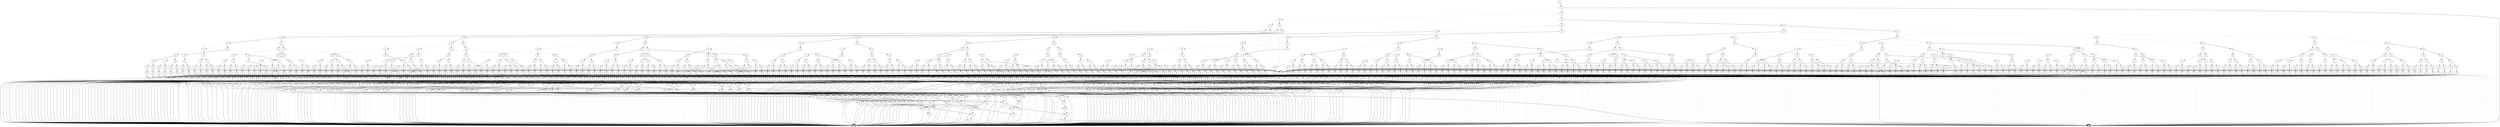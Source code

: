 digraph G {
0 [shape=box, label="0", style=filled, shape=box, height=0.3, width=0.3];
1 [shape=box, label="1", style=filled, shape=box, height=0.3, width=0.3];
10559 [label="0"];
10559 -> 10045 [style=dotted];
10559 -> 10558 [style=filled];
10045 [label="3"];
10045 -> 10043 [style=dotted];
10045 -> 10044 [style=filled];
10043 [label="4"];
10043 -> 48 [style=dotted];
10043 -> 10042 [style=filled];
48 [label="23"];
48 -> 0 [style=dotted];
48 -> 1 [style=filled];
10042 [label="20"];
10042 -> 48 [style=dotted];
10042 -> 1 [style=filled];
10044 [label="19"];
10044 -> 1 [style=dotted];
10044 -> 10042 [style=filled];
10558 [label="3"];
10558 -> 10557 [style=dotted];
10558 -> 1 [style=filled];
10557 [label="4"];
10557 -> 9120 [style=dotted];
10557 -> 10556 [style=filled];
9120 [label="10"];
9120 -> 8926 [style=dotted];
9120 -> 9119 [style=filled];
8926 [label="11"];
8926 -> 8829 [style=dotted];
8926 -> 8925 [style=filled];
8829 [label="12"];
8829 -> 8733 [style=dotted];
8829 -> 8828 [style=filled];
8733 [label="20"];
8733 -> 48 [style=dotted];
8733 -> 0 [style=filled];
8828 [label="13"];
8828 -> 8780 [style=dotted];
8828 -> 8827 [style=filled];
8780 [label="14"];
8780 -> 8756 [style=dotted];
8780 -> 8779 [style=filled];
8756 [label="15"];
8756 -> 8744 [style=dotted];
8756 -> 8755 [style=filled];
8744 [label="16"];
8744 -> 8738 [style=dotted];
8744 -> 8743 [style=filled];
8738 [label="17"];
8738 -> 8735 [style=dotted];
8738 -> 8737 [style=filled];
8735 [label="19"];
8735 -> 8733 [style=dotted];
8735 -> 8734 [style=filled];
8734 [label="20"];
8734 -> 48 [style=dotted];
8734 -> 688 [style=filled];
688 [label="21"];
688 -> 687 [style=dotted];
688 -> 0 [style=filled];
687 [label="22"];
687 -> 686 [style=dotted];
687 -> 0 [style=filled];
686 [label="23"];
686 -> 0 [style=dotted];
686 -> 505 [style=filled];
505 [label="24"];
505 -> 504 [style=dotted];
505 -> 0 [style=filled];
504 [label="25"];
504 -> 503 [style=dotted];
504 -> 0 [style=filled];
503 [label="26"];
503 -> 276 [style=dotted];
503 -> 0 [style=filled];
276 [label="27"];
276 -> 59 [style=dotted];
276 -> 0 [style=filled];
59 [label="28"];
59 -> 1 [style=dotted];
59 -> 0 [style=filled];
8737 [label="19"];
8737 -> 8733 [style=dotted];
8737 -> 8736 [style=filled];
8736 [label="20"];
8736 -> 48 [style=dotted];
8736 -> 691 [style=filled];
691 [label="21"];
691 -> 690 [style=dotted];
691 -> 0 [style=filled];
690 [label="22"];
690 -> 689 [style=dotted];
690 -> 0 [style=filled];
689 [label="23"];
689 -> 0 [style=dotted];
689 -> 511 [style=filled];
511 [label="24"];
511 -> 510 [style=dotted];
511 -> 0 [style=filled];
510 [label="25"];
510 -> 509 [style=dotted];
510 -> 0 [style=filled];
509 [label="26"];
509 -> 271 [style=dotted];
509 -> 0 [style=filled];
271 [label="27"];
271 -> 58 [style=dotted];
271 -> 0 [style=filled];
58 [label="28"];
58 -> 0 [style=dotted];
58 -> 1 [style=filled];
8743 [label="17"];
8743 -> 8740 [style=dotted];
8743 -> 8742 [style=filled];
8740 [label="19"];
8740 -> 8733 [style=dotted];
8740 -> 8739 [style=filled];
8739 [label="20"];
8739 -> 48 [style=dotted];
8739 -> 695 [style=filled];
695 [label="21"];
695 -> 694 [style=dotted];
695 -> 0 [style=filled];
694 [label="22"];
694 -> 693 [style=dotted];
694 -> 0 [style=filled];
693 [label="23"];
693 -> 0 [style=dotted];
693 -> 518 [style=filled];
518 [label="24"];
518 -> 517 [style=dotted];
518 -> 0 [style=filled];
517 [label="25"];
517 -> 516 [style=dotted];
517 -> 0 [style=filled];
516 [label="26"];
516 -> 278 [style=dotted];
516 -> 0 [style=filled];
278 [label="27"];
278 -> 0 [style=dotted];
278 -> 59 [style=filled];
8742 [label="19"];
8742 -> 8733 [style=dotted];
8742 -> 8741 [style=filled];
8741 [label="20"];
8741 -> 48 [style=dotted];
8741 -> 698 [style=filled];
698 [label="21"];
698 -> 697 [style=dotted];
698 -> 0 [style=filled];
697 [label="22"];
697 -> 696 [style=dotted];
697 -> 0 [style=filled];
696 [label="23"];
696 -> 0 [style=dotted];
696 -> 524 [style=filled];
524 [label="24"];
524 -> 523 [style=dotted];
524 -> 0 [style=filled];
523 [label="25"];
523 -> 522 [style=dotted];
523 -> 0 [style=filled];
522 [label="26"];
522 -> 273 [style=dotted];
522 -> 0 [style=filled];
273 [label="27"];
273 -> 0 [style=dotted];
273 -> 58 [style=filled];
8755 [label="16"];
8755 -> 8749 [style=dotted];
8755 -> 8754 [style=filled];
8749 [label="17"];
8749 -> 8746 [style=dotted];
8749 -> 8748 [style=filled];
8746 [label="19"];
8746 -> 8733 [style=dotted];
8746 -> 8745 [style=filled];
8745 [label="20"];
8745 -> 48 [style=dotted];
8745 -> 703 [style=filled];
703 [label="21"];
703 -> 702 [style=dotted];
703 -> 0 [style=filled];
702 [label="22"];
702 -> 701 [style=dotted];
702 -> 0 [style=filled];
701 [label="23"];
701 -> 0 [style=dotted];
701 -> 532 [style=filled];
532 [label="24"];
532 -> 531 [style=dotted];
532 -> 0 [style=filled];
531 [label="25"];
531 -> 530 [style=dotted];
531 -> 0 [style=filled];
530 [label="26"];
530 -> 0 [style=dotted];
530 -> 276 [style=filled];
8748 [label="19"];
8748 -> 8733 [style=dotted];
8748 -> 8747 [style=filled];
8747 [label="20"];
8747 -> 48 [style=dotted];
8747 -> 706 [style=filled];
706 [label="21"];
706 -> 705 [style=dotted];
706 -> 0 [style=filled];
705 [label="22"];
705 -> 704 [style=dotted];
705 -> 0 [style=filled];
704 [label="23"];
704 -> 0 [style=dotted];
704 -> 538 [style=filled];
538 [label="24"];
538 -> 537 [style=dotted];
538 -> 0 [style=filled];
537 [label="25"];
537 -> 536 [style=dotted];
537 -> 0 [style=filled];
536 [label="26"];
536 -> 0 [style=dotted];
536 -> 271 [style=filled];
8754 [label="17"];
8754 -> 8751 [style=dotted];
8754 -> 8753 [style=filled];
8751 [label="19"];
8751 -> 8733 [style=dotted];
8751 -> 8750 [style=filled];
8750 [label="20"];
8750 -> 48 [style=dotted];
8750 -> 710 [style=filled];
710 [label="21"];
710 -> 709 [style=dotted];
710 -> 0 [style=filled];
709 [label="22"];
709 -> 708 [style=dotted];
709 -> 0 [style=filled];
708 [label="23"];
708 -> 0 [style=dotted];
708 -> 545 [style=filled];
545 [label="24"];
545 -> 544 [style=dotted];
545 -> 0 [style=filled];
544 [label="25"];
544 -> 543 [style=dotted];
544 -> 0 [style=filled];
543 [label="26"];
543 -> 0 [style=dotted];
543 -> 278 [style=filled];
8753 [label="19"];
8753 -> 8733 [style=dotted];
8753 -> 8752 [style=filled];
8752 [label="20"];
8752 -> 48 [style=dotted];
8752 -> 713 [style=filled];
713 [label="21"];
713 -> 712 [style=dotted];
713 -> 0 [style=filled];
712 [label="22"];
712 -> 711 [style=dotted];
712 -> 0 [style=filled];
711 [label="23"];
711 -> 0 [style=dotted];
711 -> 551 [style=filled];
551 [label="24"];
551 -> 550 [style=dotted];
551 -> 0 [style=filled];
550 [label="25"];
550 -> 549 [style=dotted];
550 -> 0 [style=filled];
549 [label="26"];
549 -> 0 [style=dotted];
549 -> 273 [style=filled];
8779 [label="15"];
8779 -> 8767 [style=dotted];
8779 -> 8778 [style=filled];
8767 [label="16"];
8767 -> 8761 [style=dotted];
8767 -> 8766 [style=filled];
8761 [label="17"];
8761 -> 8758 [style=dotted];
8761 -> 8760 [style=filled];
8758 [label="19"];
8758 -> 8733 [style=dotted];
8758 -> 8757 [style=filled];
8757 [label="20"];
8757 -> 48 [style=dotted];
8757 -> 719 [style=filled];
719 [label="21"];
719 -> 718 [style=dotted];
719 -> 0 [style=filled];
718 [label="22"];
718 -> 717 [style=dotted];
718 -> 0 [style=filled];
717 [label="23"];
717 -> 0 [style=dotted];
717 -> 559 [style=filled];
559 [label="24"];
559 -> 558 [style=dotted];
559 -> 0 [style=filled];
558 [label="25"];
558 -> 0 [style=dotted];
558 -> 503 [style=filled];
8760 [label="19"];
8760 -> 8733 [style=dotted];
8760 -> 8759 [style=filled];
8759 [label="20"];
8759 -> 48 [style=dotted];
8759 -> 722 [style=filled];
722 [label="21"];
722 -> 721 [style=dotted];
722 -> 0 [style=filled];
721 [label="22"];
721 -> 720 [style=dotted];
721 -> 0 [style=filled];
720 [label="23"];
720 -> 0 [style=dotted];
720 -> 564 [style=filled];
564 [label="24"];
564 -> 563 [style=dotted];
564 -> 0 [style=filled];
563 [label="25"];
563 -> 0 [style=dotted];
563 -> 509 [style=filled];
8766 [label="17"];
8766 -> 8763 [style=dotted];
8766 -> 8765 [style=filled];
8763 [label="19"];
8763 -> 8733 [style=dotted];
8763 -> 8762 [style=filled];
8762 [label="20"];
8762 -> 48 [style=dotted];
8762 -> 726 [style=filled];
726 [label="21"];
726 -> 725 [style=dotted];
726 -> 0 [style=filled];
725 [label="22"];
725 -> 724 [style=dotted];
725 -> 0 [style=filled];
724 [label="23"];
724 -> 0 [style=dotted];
724 -> 570 [style=filled];
570 [label="24"];
570 -> 569 [style=dotted];
570 -> 0 [style=filled];
569 [label="25"];
569 -> 0 [style=dotted];
569 -> 516 [style=filled];
8765 [label="19"];
8765 -> 8733 [style=dotted];
8765 -> 8764 [style=filled];
8764 [label="20"];
8764 -> 48 [style=dotted];
8764 -> 729 [style=filled];
729 [label="21"];
729 -> 728 [style=dotted];
729 -> 0 [style=filled];
728 [label="22"];
728 -> 727 [style=dotted];
728 -> 0 [style=filled];
727 [label="23"];
727 -> 0 [style=dotted];
727 -> 575 [style=filled];
575 [label="24"];
575 -> 574 [style=dotted];
575 -> 0 [style=filled];
574 [label="25"];
574 -> 0 [style=dotted];
574 -> 522 [style=filled];
8778 [label="16"];
8778 -> 8772 [style=dotted];
8778 -> 8777 [style=filled];
8772 [label="17"];
8772 -> 8769 [style=dotted];
8772 -> 8771 [style=filled];
8769 [label="19"];
8769 -> 8733 [style=dotted];
8769 -> 8768 [style=filled];
8768 [label="20"];
8768 -> 48 [style=dotted];
8768 -> 734 [style=filled];
734 [label="21"];
734 -> 733 [style=dotted];
734 -> 0 [style=filled];
733 [label="22"];
733 -> 732 [style=dotted];
733 -> 0 [style=filled];
732 [label="23"];
732 -> 0 [style=dotted];
732 -> 582 [style=filled];
582 [label="24"];
582 -> 581 [style=dotted];
582 -> 0 [style=filled];
581 [label="25"];
581 -> 0 [style=dotted];
581 -> 530 [style=filled];
8771 [label="19"];
8771 -> 8733 [style=dotted];
8771 -> 8770 [style=filled];
8770 [label="20"];
8770 -> 48 [style=dotted];
8770 -> 737 [style=filled];
737 [label="21"];
737 -> 736 [style=dotted];
737 -> 0 [style=filled];
736 [label="22"];
736 -> 735 [style=dotted];
736 -> 0 [style=filled];
735 [label="23"];
735 -> 0 [style=dotted];
735 -> 587 [style=filled];
587 [label="24"];
587 -> 586 [style=dotted];
587 -> 0 [style=filled];
586 [label="25"];
586 -> 0 [style=dotted];
586 -> 536 [style=filled];
8777 [label="17"];
8777 -> 8774 [style=dotted];
8777 -> 8776 [style=filled];
8774 [label="19"];
8774 -> 8733 [style=dotted];
8774 -> 8773 [style=filled];
8773 [label="20"];
8773 -> 48 [style=dotted];
8773 -> 741 [style=filled];
741 [label="21"];
741 -> 740 [style=dotted];
741 -> 0 [style=filled];
740 [label="22"];
740 -> 739 [style=dotted];
740 -> 0 [style=filled];
739 [label="23"];
739 -> 0 [style=dotted];
739 -> 593 [style=filled];
593 [label="24"];
593 -> 592 [style=dotted];
593 -> 0 [style=filled];
592 [label="25"];
592 -> 0 [style=dotted];
592 -> 543 [style=filled];
8776 [label="19"];
8776 -> 8733 [style=dotted];
8776 -> 8775 [style=filled];
8775 [label="20"];
8775 -> 48 [style=dotted];
8775 -> 744 [style=filled];
744 [label="21"];
744 -> 743 [style=dotted];
744 -> 0 [style=filled];
743 [label="22"];
743 -> 742 [style=dotted];
743 -> 0 [style=filled];
742 [label="23"];
742 -> 0 [style=dotted];
742 -> 598 [style=filled];
598 [label="24"];
598 -> 597 [style=dotted];
598 -> 0 [style=filled];
597 [label="25"];
597 -> 0 [style=dotted];
597 -> 549 [style=filled];
8827 [label="14"];
8827 -> 8803 [style=dotted];
8827 -> 8826 [style=filled];
8803 [label="15"];
8803 -> 8791 [style=dotted];
8803 -> 8802 [style=filled];
8791 [label="16"];
8791 -> 8785 [style=dotted];
8791 -> 8790 [style=filled];
8785 [label="17"];
8785 -> 8782 [style=dotted];
8785 -> 8784 [style=filled];
8782 [label="19"];
8782 -> 8733 [style=dotted];
8782 -> 8781 [style=filled];
8781 [label="20"];
8781 -> 48 [style=dotted];
8781 -> 751 [style=filled];
751 [label="21"];
751 -> 750 [style=dotted];
751 -> 0 [style=filled];
750 [label="22"];
750 -> 749 [style=dotted];
750 -> 0 [style=filled];
749 [label="23"];
749 -> 0 [style=dotted];
749 -> 606 [style=filled];
606 [label="24"];
606 -> 0 [style=dotted];
606 -> 504 [style=filled];
8784 [label="19"];
8784 -> 8733 [style=dotted];
8784 -> 8783 [style=filled];
8783 [label="20"];
8783 -> 48 [style=dotted];
8783 -> 754 [style=filled];
754 [label="21"];
754 -> 753 [style=dotted];
754 -> 0 [style=filled];
753 [label="22"];
753 -> 752 [style=dotted];
753 -> 0 [style=filled];
752 [label="23"];
752 -> 0 [style=dotted];
752 -> 610 [style=filled];
610 [label="24"];
610 -> 0 [style=dotted];
610 -> 510 [style=filled];
8790 [label="17"];
8790 -> 8787 [style=dotted];
8790 -> 8789 [style=filled];
8787 [label="19"];
8787 -> 8733 [style=dotted];
8787 -> 8786 [style=filled];
8786 [label="20"];
8786 -> 48 [style=dotted];
8786 -> 758 [style=filled];
758 [label="21"];
758 -> 757 [style=dotted];
758 -> 0 [style=filled];
757 [label="22"];
757 -> 756 [style=dotted];
757 -> 0 [style=filled];
756 [label="23"];
756 -> 0 [style=dotted];
756 -> 615 [style=filled];
615 [label="24"];
615 -> 0 [style=dotted];
615 -> 517 [style=filled];
8789 [label="19"];
8789 -> 8733 [style=dotted];
8789 -> 8788 [style=filled];
8788 [label="20"];
8788 -> 48 [style=dotted];
8788 -> 761 [style=filled];
761 [label="21"];
761 -> 760 [style=dotted];
761 -> 0 [style=filled];
760 [label="22"];
760 -> 759 [style=dotted];
760 -> 0 [style=filled];
759 [label="23"];
759 -> 0 [style=dotted];
759 -> 619 [style=filled];
619 [label="24"];
619 -> 0 [style=dotted];
619 -> 523 [style=filled];
8802 [label="16"];
8802 -> 8796 [style=dotted];
8802 -> 8801 [style=filled];
8796 [label="17"];
8796 -> 8793 [style=dotted];
8796 -> 8795 [style=filled];
8793 [label="19"];
8793 -> 8733 [style=dotted];
8793 -> 8792 [style=filled];
8792 [label="20"];
8792 -> 48 [style=dotted];
8792 -> 766 [style=filled];
766 [label="21"];
766 -> 765 [style=dotted];
766 -> 0 [style=filled];
765 [label="22"];
765 -> 764 [style=dotted];
765 -> 0 [style=filled];
764 [label="23"];
764 -> 0 [style=dotted];
764 -> 625 [style=filled];
625 [label="24"];
625 -> 0 [style=dotted];
625 -> 531 [style=filled];
8795 [label="19"];
8795 -> 8733 [style=dotted];
8795 -> 8794 [style=filled];
8794 [label="20"];
8794 -> 48 [style=dotted];
8794 -> 769 [style=filled];
769 [label="21"];
769 -> 768 [style=dotted];
769 -> 0 [style=filled];
768 [label="22"];
768 -> 767 [style=dotted];
768 -> 0 [style=filled];
767 [label="23"];
767 -> 0 [style=dotted];
767 -> 629 [style=filled];
629 [label="24"];
629 -> 0 [style=dotted];
629 -> 537 [style=filled];
8801 [label="17"];
8801 -> 8798 [style=dotted];
8801 -> 8800 [style=filled];
8798 [label="19"];
8798 -> 8733 [style=dotted];
8798 -> 8797 [style=filled];
8797 [label="20"];
8797 -> 48 [style=dotted];
8797 -> 773 [style=filled];
773 [label="21"];
773 -> 772 [style=dotted];
773 -> 0 [style=filled];
772 [label="22"];
772 -> 771 [style=dotted];
772 -> 0 [style=filled];
771 [label="23"];
771 -> 0 [style=dotted];
771 -> 634 [style=filled];
634 [label="24"];
634 -> 0 [style=dotted];
634 -> 544 [style=filled];
8800 [label="19"];
8800 -> 8733 [style=dotted];
8800 -> 8799 [style=filled];
8799 [label="20"];
8799 -> 48 [style=dotted];
8799 -> 776 [style=filled];
776 [label="21"];
776 -> 775 [style=dotted];
776 -> 0 [style=filled];
775 [label="22"];
775 -> 774 [style=dotted];
775 -> 0 [style=filled];
774 [label="23"];
774 -> 0 [style=dotted];
774 -> 638 [style=filled];
638 [label="24"];
638 -> 0 [style=dotted];
638 -> 550 [style=filled];
8826 [label="15"];
8826 -> 8814 [style=dotted];
8826 -> 8825 [style=filled];
8814 [label="16"];
8814 -> 8808 [style=dotted];
8814 -> 8813 [style=filled];
8808 [label="17"];
8808 -> 8805 [style=dotted];
8808 -> 8807 [style=filled];
8805 [label="19"];
8805 -> 8733 [style=dotted];
8805 -> 8804 [style=filled];
8804 [label="20"];
8804 -> 48 [style=dotted];
8804 -> 782 [style=filled];
782 [label="21"];
782 -> 781 [style=dotted];
782 -> 0 [style=filled];
781 [label="22"];
781 -> 780 [style=dotted];
781 -> 0 [style=filled];
780 [label="23"];
780 -> 0 [style=dotted];
780 -> 645 [style=filled];
645 [label="24"];
645 -> 0 [style=dotted];
645 -> 558 [style=filled];
8807 [label="19"];
8807 -> 8733 [style=dotted];
8807 -> 8806 [style=filled];
8806 [label="20"];
8806 -> 48 [style=dotted];
8806 -> 785 [style=filled];
785 [label="21"];
785 -> 784 [style=dotted];
785 -> 0 [style=filled];
784 [label="22"];
784 -> 783 [style=dotted];
784 -> 0 [style=filled];
783 [label="23"];
783 -> 0 [style=dotted];
783 -> 649 [style=filled];
649 [label="24"];
649 -> 0 [style=dotted];
649 -> 563 [style=filled];
8813 [label="17"];
8813 -> 8810 [style=dotted];
8813 -> 8812 [style=filled];
8810 [label="19"];
8810 -> 8733 [style=dotted];
8810 -> 8809 [style=filled];
8809 [label="20"];
8809 -> 48 [style=dotted];
8809 -> 789 [style=filled];
789 [label="21"];
789 -> 788 [style=dotted];
789 -> 0 [style=filled];
788 [label="22"];
788 -> 787 [style=dotted];
788 -> 0 [style=filled];
787 [label="23"];
787 -> 0 [style=dotted];
787 -> 654 [style=filled];
654 [label="24"];
654 -> 0 [style=dotted];
654 -> 569 [style=filled];
8812 [label="19"];
8812 -> 8733 [style=dotted];
8812 -> 8811 [style=filled];
8811 [label="20"];
8811 -> 48 [style=dotted];
8811 -> 792 [style=filled];
792 [label="21"];
792 -> 791 [style=dotted];
792 -> 0 [style=filled];
791 [label="22"];
791 -> 790 [style=dotted];
791 -> 0 [style=filled];
790 [label="23"];
790 -> 0 [style=dotted];
790 -> 658 [style=filled];
658 [label="24"];
658 -> 0 [style=dotted];
658 -> 574 [style=filled];
8825 [label="16"];
8825 -> 8819 [style=dotted];
8825 -> 8824 [style=filled];
8819 [label="17"];
8819 -> 8816 [style=dotted];
8819 -> 8818 [style=filled];
8816 [label="19"];
8816 -> 8733 [style=dotted];
8816 -> 8815 [style=filled];
8815 [label="20"];
8815 -> 48 [style=dotted];
8815 -> 797 [style=filled];
797 [label="21"];
797 -> 796 [style=dotted];
797 -> 0 [style=filled];
796 [label="22"];
796 -> 795 [style=dotted];
796 -> 0 [style=filled];
795 [label="23"];
795 -> 0 [style=dotted];
795 -> 664 [style=filled];
664 [label="24"];
664 -> 0 [style=dotted];
664 -> 581 [style=filled];
8818 [label="19"];
8818 -> 8733 [style=dotted];
8818 -> 8817 [style=filled];
8817 [label="20"];
8817 -> 48 [style=dotted];
8817 -> 800 [style=filled];
800 [label="21"];
800 -> 799 [style=dotted];
800 -> 0 [style=filled];
799 [label="22"];
799 -> 798 [style=dotted];
799 -> 0 [style=filled];
798 [label="23"];
798 -> 0 [style=dotted];
798 -> 668 [style=filled];
668 [label="24"];
668 -> 0 [style=dotted];
668 -> 586 [style=filled];
8824 [label="17"];
8824 -> 8821 [style=dotted];
8824 -> 8823 [style=filled];
8821 [label="19"];
8821 -> 8733 [style=dotted];
8821 -> 8820 [style=filled];
8820 [label="20"];
8820 -> 48 [style=dotted];
8820 -> 804 [style=filled];
804 [label="21"];
804 -> 803 [style=dotted];
804 -> 0 [style=filled];
803 [label="22"];
803 -> 802 [style=dotted];
803 -> 0 [style=filled];
802 [label="23"];
802 -> 0 [style=dotted];
802 -> 673 [style=filled];
673 [label="24"];
673 -> 0 [style=dotted];
673 -> 592 [style=filled];
8823 [label="19"];
8823 -> 8733 [style=dotted];
8823 -> 8822 [style=filled];
8822 [label="20"];
8822 -> 48 [style=dotted];
8822 -> 807 [style=filled];
807 [label="21"];
807 -> 806 [style=dotted];
807 -> 0 [style=filled];
806 [label="22"];
806 -> 805 [style=dotted];
806 -> 0 [style=filled];
805 [label="23"];
805 -> 0 [style=dotted];
805 -> 677 [style=filled];
677 [label="24"];
677 -> 0 [style=dotted];
677 -> 597 [style=filled];
8925 [label="12"];
8925 -> 8733 [style=dotted];
8925 -> 8924 [style=filled];
8924 [label="13"];
8924 -> 8876 [style=dotted];
8924 -> 8923 [style=filled];
8876 [label="14"];
8876 -> 8852 [style=dotted];
8876 -> 8875 [style=filled];
8852 [label="15"];
8852 -> 8840 [style=dotted];
8852 -> 8851 [style=filled];
8840 [label="16"];
8840 -> 8834 [style=dotted];
8840 -> 8839 [style=filled];
8834 [label="17"];
8834 -> 8831 [style=dotted];
8834 -> 8833 [style=filled];
8831 [label="19"];
8831 -> 8733 [style=dotted];
8831 -> 8830 [style=filled];
8830 [label="20"];
8830 -> 48 [style=dotted];
8830 -> 910 [style=filled];
910 [label="21"];
910 -> 909 [style=dotted];
910 -> 0 [style=filled];
909 [label="22"];
909 -> 0 [style=dotted];
909 -> 686 [style=filled];
8833 [label="19"];
8833 -> 8733 [style=dotted];
8833 -> 8832 [style=filled];
8832 [label="20"];
8832 -> 48 [style=dotted];
8832 -> 912 [style=filled];
912 [label="21"];
912 -> 911 [style=dotted];
912 -> 0 [style=filled];
911 [label="22"];
911 -> 0 [style=dotted];
911 -> 689 [style=filled];
8839 [label="17"];
8839 -> 8836 [style=dotted];
8839 -> 8838 [style=filled];
8836 [label="19"];
8836 -> 8733 [style=dotted];
8836 -> 8835 [style=filled];
8835 [label="20"];
8835 -> 48 [style=dotted];
8835 -> 915 [style=filled];
915 [label="21"];
915 -> 914 [style=dotted];
915 -> 0 [style=filled];
914 [label="22"];
914 -> 0 [style=dotted];
914 -> 693 [style=filled];
8838 [label="19"];
8838 -> 8733 [style=dotted];
8838 -> 8837 [style=filled];
8837 [label="20"];
8837 -> 48 [style=dotted];
8837 -> 917 [style=filled];
917 [label="21"];
917 -> 916 [style=dotted];
917 -> 0 [style=filled];
916 [label="22"];
916 -> 0 [style=dotted];
916 -> 696 [style=filled];
8851 [label="16"];
8851 -> 8845 [style=dotted];
8851 -> 8850 [style=filled];
8845 [label="17"];
8845 -> 8842 [style=dotted];
8845 -> 8844 [style=filled];
8842 [label="19"];
8842 -> 8733 [style=dotted];
8842 -> 8841 [style=filled];
8841 [label="20"];
8841 -> 48 [style=dotted];
8841 -> 921 [style=filled];
921 [label="21"];
921 -> 920 [style=dotted];
921 -> 0 [style=filled];
920 [label="22"];
920 -> 0 [style=dotted];
920 -> 701 [style=filled];
8844 [label="19"];
8844 -> 8733 [style=dotted];
8844 -> 8843 [style=filled];
8843 [label="20"];
8843 -> 48 [style=dotted];
8843 -> 923 [style=filled];
923 [label="21"];
923 -> 922 [style=dotted];
923 -> 0 [style=filled];
922 [label="22"];
922 -> 0 [style=dotted];
922 -> 704 [style=filled];
8850 [label="17"];
8850 -> 8847 [style=dotted];
8850 -> 8849 [style=filled];
8847 [label="19"];
8847 -> 8733 [style=dotted];
8847 -> 8846 [style=filled];
8846 [label="20"];
8846 -> 48 [style=dotted];
8846 -> 926 [style=filled];
926 [label="21"];
926 -> 925 [style=dotted];
926 -> 0 [style=filled];
925 [label="22"];
925 -> 0 [style=dotted];
925 -> 708 [style=filled];
8849 [label="19"];
8849 -> 8733 [style=dotted];
8849 -> 8848 [style=filled];
8848 [label="20"];
8848 -> 48 [style=dotted];
8848 -> 928 [style=filled];
928 [label="21"];
928 -> 927 [style=dotted];
928 -> 0 [style=filled];
927 [label="22"];
927 -> 0 [style=dotted];
927 -> 711 [style=filled];
8875 [label="15"];
8875 -> 8863 [style=dotted];
8875 -> 8874 [style=filled];
8863 [label="16"];
8863 -> 8857 [style=dotted];
8863 -> 8862 [style=filled];
8857 [label="17"];
8857 -> 8854 [style=dotted];
8857 -> 8856 [style=filled];
8854 [label="19"];
8854 -> 8733 [style=dotted];
8854 -> 8853 [style=filled];
8853 [label="20"];
8853 -> 48 [style=dotted];
8853 -> 933 [style=filled];
933 [label="21"];
933 -> 932 [style=dotted];
933 -> 0 [style=filled];
932 [label="22"];
932 -> 0 [style=dotted];
932 -> 717 [style=filled];
8856 [label="19"];
8856 -> 8733 [style=dotted];
8856 -> 8855 [style=filled];
8855 [label="20"];
8855 -> 48 [style=dotted];
8855 -> 935 [style=filled];
935 [label="21"];
935 -> 934 [style=dotted];
935 -> 0 [style=filled];
934 [label="22"];
934 -> 0 [style=dotted];
934 -> 720 [style=filled];
8862 [label="17"];
8862 -> 8859 [style=dotted];
8862 -> 8861 [style=filled];
8859 [label="19"];
8859 -> 8733 [style=dotted];
8859 -> 8858 [style=filled];
8858 [label="20"];
8858 -> 48 [style=dotted];
8858 -> 938 [style=filled];
938 [label="21"];
938 -> 937 [style=dotted];
938 -> 0 [style=filled];
937 [label="22"];
937 -> 0 [style=dotted];
937 -> 724 [style=filled];
8861 [label="19"];
8861 -> 8733 [style=dotted];
8861 -> 8860 [style=filled];
8860 [label="20"];
8860 -> 48 [style=dotted];
8860 -> 940 [style=filled];
940 [label="21"];
940 -> 939 [style=dotted];
940 -> 0 [style=filled];
939 [label="22"];
939 -> 0 [style=dotted];
939 -> 727 [style=filled];
8874 [label="16"];
8874 -> 8868 [style=dotted];
8874 -> 8873 [style=filled];
8868 [label="17"];
8868 -> 8865 [style=dotted];
8868 -> 8867 [style=filled];
8865 [label="19"];
8865 -> 8733 [style=dotted];
8865 -> 8864 [style=filled];
8864 [label="20"];
8864 -> 48 [style=dotted];
8864 -> 944 [style=filled];
944 [label="21"];
944 -> 943 [style=dotted];
944 -> 0 [style=filled];
943 [label="22"];
943 -> 0 [style=dotted];
943 -> 732 [style=filled];
8867 [label="19"];
8867 -> 8733 [style=dotted];
8867 -> 8866 [style=filled];
8866 [label="20"];
8866 -> 48 [style=dotted];
8866 -> 946 [style=filled];
946 [label="21"];
946 -> 945 [style=dotted];
946 -> 0 [style=filled];
945 [label="22"];
945 -> 0 [style=dotted];
945 -> 735 [style=filled];
8873 [label="17"];
8873 -> 8870 [style=dotted];
8873 -> 8872 [style=filled];
8870 [label="19"];
8870 -> 8733 [style=dotted];
8870 -> 8869 [style=filled];
8869 [label="20"];
8869 -> 48 [style=dotted];
8869 -> 949 [style=filled];
949 [label="21"];
949 -> 948 [style=dotted];
949 -> 0 [style=filled];
948 [label="22"];
948 -> 0 [style=dotted];
948 -> 739 [style=filled];
8872 [label="19"];
8872 -> 8733 [style=dotted];
8872 -> 8871 [style=filled];
8871 [label="20"];
8871 -> 48 [style=dotted];
8871 -> 951 [style=filled];
951 [label="21"];
951 -> 950 [style=dotted];
951 -> 0 [style=filled];
950 [label="22"];
950 -> 0 [style=dotted];
950 -> 742 [style=filled];
8923 [label="14"];
8923 -> 8899 [style=dotted];
8923 -> 8922 [style=filled];
8899 [label="15"];
8899 -> 8887 [style=dotted];
8899 -> 8898 [style=filled];
8887 [label="16"];
8887 -> 8881 [style=dotted];
8887 -> 8886 [style=filled];
8881 [label="17"];
8881 -> 8878 [style=dotted];
8881 -> 8880 [style=filled];
8878 [label="19"];
8878 -> 8733 [style=dotted];
8878 -> 8877 [style=filled];
8877 [label="20"];
8877 -> 48 [style=dotted];
8877 -> 957 [style=filled];
957 [label="21"];
957 -> 956 [style=dotted];
957 -> 0 [style=filled];
956 [label="22"];
956 -> 0 [style=dotted];
956 -> 749 [style=filled];
8880 [label="19"];
8880 -> 8733 [style=dotted];
8880 -> 8879 [style=filled];
8879 [label="20"];
8879 -> 48 [style=dotted];
8879 -> 959 [style=filled];
959 [label="21"];
959 -> 958 [style=dotted];
959 -> 0 [style=filled];
958 [label="22"];
958 -> 0 [style=dotted];
958 -> 752 [style=filled];
8886 [label="17"];
8886 -> 8883 [style=dotted];
8886 -> 8885 [style=filled];
8883 [label="19"];
8883 -> 8733 [style=dotted];
8883 -> 8882 [style=filled];
8882 [label="20"];
8882 -> 48 [style=dotted];
8882 -> 962 [style=filled];
962 [label="21"];
962 -> 961 [style=dotted];
962 -> 0 [style=filled];
961 [label="22"];
961 -> 0 [style=dotted];
961 -> 756 [style=filled];
8885 [label="19"];
8885 -> 8733 [style=dotted];
8885 -> 8884 [style=filled];
8884 [label="20"];
8884 -> 48 [style=dotted];
8884 -> 964 [style=filled];
964 [label="21"];
964 -> 963 [style=dotted];
964 -> 0 [style=filled];
963 [label="22"];
963 -> 0 [style=dotted];
963 -> 759 [style=filled];
8898 [label="16"];
8898 -> 8892 [style=dotted];
8898 -> 8897 [style=filled];
8892 [label="17"];
8892 -> 8889 [style=dotted];
8892 -> 8891 [style=filled];
8889 [label="19"];
8889 -> 8733 [style=dotted];
8889 -> 8888 [style=filled];
8888 [label="20"];
8888 -> 48 [style=dotted];
8888 -> 968 [style=filled];
968 [label="21"];
968 -> 967 [style=dotted];
968 -> 0 [style=filled];
967 [label="22"];
967 -> 0 [style=dotted];
967 -> 764 [style=filled];
8891 [label="19"];
8891 -> 8733 [style=dotted];
8891 -> 8890 [style=filled];
8890 [label="20"];
8890 -> 48 [style=dotted];
8890 -> 970 [style=filled];
970 [label="21"];
970 -> 969 [style=dotted];
970 -> 0 [style=filled];
969 [label="22"];
969 -> 0 [style=dotted];
969 -> 767 [style=filled];
8897 [label="17"];
8897 -> 8894 [style=dotted];
8897 -> 8896 [style=filled];
8894 [label="19"];
8894 -> 8733 [style=dotted];
8894 -> 8893 [style=filled];
8893 [label="20"];
8893 -> 48 [style=dotted];
8893 -> 973 [style=filled];
973 [label="21"];
973 -> 972 [style=dotted];
973 -> 0 [style=filled];
972 [label="22"];
972 -> 0 [style=dotted];
972 -> 771 [style=filled];
8896 [label="19"];
8896 -> 8733 [style=dotted];
8896 -> 8895 [style=filled];
8895 [label="20"];
8895 -> 48 [style=dotted];
8895 -> 975 [style=filled];
975 [label="21"];
975 -> 974 [style=dotted];
975 -> 0 [style=filled];
974 [label="22"];
974 -> 0 [style=dotted];
974 -> 774 [style=filled];
8922 [label="15"];
8922 -> 8910 [style=dotted];
8922 -> 8921 [style=filled];
8910 [label="16"];
8910 -> 8904 [style=dotted];
8910 -> 8909 [style=filled];
8904 [label="17"];
8904 -> 8901 [style=dotted];
8904 -> 8903 [style=filled];
8901 [label="19"];
8901 -> 8733 [style=dotted];
8901 -> 8900 [style=filled];
8900 [label="20"];
8900 -> 48 [style=dotted];
8900 -> 980 [style=filled];
980 [label="21"];
980 -> 979 [style=dotted];
980 -> 0 [style=filled];
979 [label="22"];
979 -> 0 [style=dotted];
979 -> 780 [style=filled];
8903 [label="19"];
8903 -> 8733 [style=dotted];
8903 -> 8902 [style=filled];
8902 [label="20"];
8902 -> 48 [style=dotted];
8902 -> 982 [style=filled];
982 [label="21"];
982 -> 981 [style=dotted];
982 -> 0 [style=filled];
981 [label="22"];
981 -> 0 [style=dotted];
981 -> 783 [style=filled];
8909 [label="17"];
8909 -> 8906 [style=dotted];
8909 -> 8908 [style=filled];
8906 [label="19"];
8906 -> 8733 [style=dotted];
8906 -> 8905 [style=filled];
8905 [label="20"];
8905 -> 48 [style=dotted];
8905 -> 985 [style=filled];
985 [label="21"];
985 -> 984 [style=dotted];
985 -> 0 [style=filled];
984 [label="22"];
984 -> 0 [style=dotted];
984 -> 787 [style=filled];
8908 [label="19"];
8908 -> 8733 [style=dotted];
8908 -> 8907 [style=filled];
8907 [label="20"];
8907 -> 48 [style=dotted];
8907 -> 987 [style=filled];
987 [label="21"];
987 -> 986 [style=dotted];
987 -> 0 [style=filled];
986 [label="22"];
986 -> 0 [style=dotted];
986 -> 790 [style=filled];
8921 [label="16"];
8921 -> 8915 [style=dotted];
8921 -> 8920 [style=filled];
8915 [label="17"];
8915 -> 8912 [style=dotted];
8915 -> 8914 [style=filled];
8912 [label="19"];
8912 -> 8733 [style=dotted];
8912 -> 8911 [style=filled];
8911 [label="20"];
8911 -> 48 [style=dotted];
8911 -> 991 [style=filled];
991 [label="21"];
991 -> 990 [style=dotted];
991 -> 0 [style=filled];
990 [label="22"];
990 -> 0 [style=dotted];
990 -> 795 [style=filled];
8914 [label="19"];
8914 -> 8733 [style=dotted];
8914 -> 8913 [style=filled];
8913 [label="20"];
8913 -> 48 [style=dotted];
8913 -> 993 [style=filled];
993 [label="21"];
993 -> 992 [style=dotted];
993 -> 0 [style=filled];
992 [label="22"];
992 -> 0 [style=dotted];
992 -> 798 [style=filled];
8920 [label="17"];
8920 -> 8917 [style=dotted];
8920 -> 8919 [style=filled];
8917 [label="19"];
8917 -> 8733 [style=dotted];
8917 -> 8916 [style=filled];
8916 [label="20"];
8916 -> 48 [style=dotted];
8916 -> 996 [style=filled];
996 [label="21"];
996 -> 995 [style=dotted];
996 -> 0 [style=filled];
995 [label="22"];
995 -> 0 [style=dotted];
995 -> 802 [style=filled];
8919 [label="19"];
8919 -> 8733 [style=dotted];
8919 -> 8918 [style=filled];
8918 [label="20"];
8918 -> 48 [style=dotted];
8918 -> 998 [style=filled];
998 [label="21"];
998 -> 997 [style=dotted];
998 -> 0 [style=filled];
997 [label="22"];
997 -> 0 [style=dotted];
997 -> 805 [style=filled];
9119 [label="11"];
9119 -> 9022 [style=dotted];
9119 -> 9118 [style=filled];
9022 [label="12"];
9022 -> 8733 [style=dotted];
9022 -> 9021 [style=filled];
9021 [label="13"];
9021 -> 8973 [style=dotted];
9021 -> 9020 [style=filled];
8973 [label="14"];
8973 -> 8949 [style=dotted];
8973 -> 8972 [style=filled];
8949 [label="15"];
8949 -> 8937 [style=dotted];
8949 -> 8948 [style=filled];
8937 [label="16"];
8937 -> 8931 [style=dotted];
8937 -> 8936 [style=filled];
8931 [label="17"];
8931 -> 8928 [style=dotted];
8931 -> 8930 [style=filled];
8928 [label="19"];
8928 -> 8733 [style=dotted];
8928 -> 8927 [style=filled];
8927 [label="20"];
8927 -> 48 [style=dotted];
8927 -> 1069 [style=filled];
1069 [label="21"];
1069 -> 0 [style=dotted];
1069 -> 687 [style=filled];
8930 [label="19"];
8930 -> 8733 [style=dotted];
8930 -> 8929 [style=filled];
8929 [label="20"];
8929 -> 48 [style=dotted];
8929 -> 1070 [style=filled];
1070 [label="21"];
1070 -> 0 [style=dotted];
1070 -> 690 [style=filled];
8936 [label="17"];
8936 -> 8933 [style=dotted];
8936 -> 8935 [style=filled];
8933 [label="19"];
8933 -> 8733 [style=dotted];
8933 -> 8932 [style=filled];
8932 [label="20"];
8932 -> 48 [style=dotted];
8932 -> 1072 [style=filled];
1072 [label="21"];
1072 -> 0 [style=dotted];
1072 -> 694 [style=filled];
8935 [label="19"];
8935 -> 8733 [style=dotted];
8935 -> 8934 [style=filled];
8934 [label="20"];
8934 -> 48 [style=dotted];
8934 -> 1073 [style=filled];
1073 [label="21"];
1073 -> 0 [style=dotted];
1073 -> 697 [style=filled];
8948 [label="16"];
8948 -> 8942 [style=dotted];
8948 -> 8947 [style=filled];
8942 [label="17"];
8942 -> 8939 [style=dotted];
8942 -> 8941 [style=filled];
8939 [label="19"];
8939 -> 8733 [style=dotted];
8939 -> 8938 [style=filled];
8938 [label="20"];
8938 -> 48 [style=dotted];
8938 -> 1076 [style=filled];
1076 [label="21"];
1076 -> 0 [style=dotted];
1076 -> 702 [style=filled];
8941 [label="19"];
8941 -> 8733 [style=dotted];
8941 -> 8940 [style=filled];
8940 [label="20"];
8940 -> 48 [style=dotted];
8940 -> 1077 [style=filled];
1077 [label="21"];
1077 -> 0 [style=dotted];
1077 -> 705 [style=filled];
8947 [label="17"];
8947 -> 8944 [style=dotted];
8947 -> 8946 [style=filled];
8944 [label="19"];
8944 -> 8733 [style=dotted];
8944 -> 8943 [style=filled];
8943 [label="20"];
8943 -> 48 [style=dotted];
8943 -> 1079 [style=filled];
1079 [label="21"];
1079 -> 0 [style=dotted];
1079 -> 709 [style=filled];
8946 [label="19"];
8946 -> 8733 [style=dotted];
8946 -> 8945 [style=filled];
8945 [label="20"];
8945 -> 48 [style=dotted];
8945 -> 1080 [style=filled];
1080 [label="21"];
1080 -> 0 [style=dotted];
1080 -> 712 [style=filled];
8972 [label="15"];
8972 -> 8960 [style=dotted];
8972 -> 8971 [style=filled];
8960 [label="16"];
8960 -> 8954 [style=dotted];
8960 -> 8959 [style=filled];
8954 [label="17"];
8954 -> 8951 [style=dotted];
8954 -> 8953 [style=filled];
8951 [label="19"];
8951 -> 8733 [style=dotted];
8951 -> 8950 [style=filled];
8950 [label="20"];
8950 -> 48 [style=dotted];
8950 -> 1084 [style=filled];
1084 [label="21"];
1084 -> 0 [style=dotted];
1084 -> 718 [style=filled];
8953 [label="19"];
8953 -> 8733 [style=dotted];
8953 -> 8952 [style=filled];
8952 [label="20"];
8952 -> 48 [style=dotted];
8952 -> 1085 [style=filled];
1085 [label="21"];
1085 -> 0 [style=dotted];
1085 -> 721 [style=filled];
8959 [label="17"];
8959 -> 8956 [style=dotted];
8959 -> 8958 [style=filled];
8956 [label="19"];
8956 -> 8733 [style=dotted];
8956 -> 8955 [style=filled];
8955 [label="20"];
8955 -> 48 [style=dotted];
8955 -> 1087 [style=filled];
1087 [label="21"];
1087 -> 0 [style=dotted];
1087 -> 725 [style=filled];
8958 [label="19"];
8958 -> 8733 [style=dotted];
8958 -> 8957 [style=filled];
8957 [label="20"];
8957 -> 48 [style=dotted];
8957 -> 1088 [style=filled];
1088 [label="21"];
1088 -> 0 [style=dotted];
1088 -> 728 [style=filled];
8971 [label="16"];
8971 -> 8965 [style=dotted];
8971 -> 8970 [style=filled];
8965 [label="17"];
8965 -> 8962 [style=dotted];
8965 -> 8964 [style=filled];
8962 [label="19"];
8962 -> 8733 [style=dotted];
8962 -> 8961 [style=filled];
8961 [label="20"];
8961 -> 48 [style=dotted];
8961 -> 1091 [style=filled];
1091 [label="21"];
1091 -> 0 [style=dotted];
1091 -> 733 [style=filled];
8964 [label="19"];
8964 -> 8733 [style=dotted];
8964 -> 8963 [style=filled];
8963 [label="20"];
8963 -> 48 [style=dotted];
8963 -> 1092 [style=filled];
1092 [label="21"];
1092 -> 0 [style=dotted];
1092 -> 736 [style=filled];
8970 [label="17"];
8970 -> 8967 [style=dotted];
8970 -> 8969 [style=filled];
8967 [label="19"];
8967 -> 8733 [style=dotted];
8967 -> 8966 [style=filled];
8966 [label="20"];
8966 -> 48 [style=dotted];
8966 -> 1094 [style=filled];
1094 [label="21"];
1094 -> 0 [style=dotted];
1094 -> 740 [style=filled];
8969 [label="19"];
8969 -> 8733 [style=dotted];
8969 -> 8968 [style=filled];
8968 [label="20"];
8968 -> 48 [style=dotted];
8968 -> 1095 [style=filled];
1095 [label="21"];
1095 -> 0 [style=dotted];
1095 -> 743 [style=filled];
9020 [label="14"];
9020 -> 8996 [style=dotted];
9020 -> 9019 [style=filled];
8996 [label="15"];
8996 -> 8984 [style=dotted];
8996 -> 8995 [style=filled];
8984 [label="16"];
8984 -> 8978 [style=dotted];
8984 -> 8983 [style=filled];
8978 [label="17"];
8978 -> 8975 [style=dotted];
8978 -> 8977 [style=filled];
8975 [label="19"];
8975 -> 8733 [style=dotted];
8975 -> 8974 [style=filled];
8974 [label="20"];
8974 -> 48 [style=dotted];
8974 -> 1100 [style=filled];
1100 [label="21"];
1100 -> 0 [style=dotted];
1100 -> 750 [style=filled];
8977 [label="19"];
8977 -> 8733 [style=dotted];
8977 -> 8976 [style=filled];
8976 [label="20"];
8976 -> 48 [style=dotted];
8976 -> 1101 [style=filled];
1101 [label="21"];
1101 -> 0 [style=dotted];
1101 -> 753 [style=filled];
8983 [label="17"];
8983 -> 8980 [style=dotted];
8983 -> 8982 [style=filled];
8980 [label="19"];
8980 -> 8733 [style=dotted];
8980 -> 8979 [style=filled];
8979 [label="20"];
8979 -> 48 [style=dotted];
8979 -> 1103 [style=filled];
1103 [label="21"];
1103 -> 0 [style=dotted];
1103 -> 757 [style=filled];
8982 [label="19"];
8982 -> 8733 [style=dotted];
8982 -> 8981 [style=filled];
8981 [label="20"];
8981 -> 48 [style=dotted];
8981 -> 1104 [style=filled];
1104 [label="21"];
1104 -> 0 [style=dotted];
1104 -> 760 [style=filled];
8995 [label="16"];
8995 -> 8989 [style=dotted];
8995 -> 8994 [style=filled];
8989 [label="17"];
8989 -> 8986 [style=dotted];
8989 -> 8988 [style=filled];
8986 [label="19"];
8986 -> 8733 [style=dotted];
8986 -> 8985 [style=filled];
8985 [label="20"];
8985 -> 48 [style=dotted];
8985 -> 1107 [style=filled];
1107 [label="21"];
1107 -> 0 [style=dotted];
1107 -> 765 [style=filled];
8988 [label="19"];
8988 -> 8733 [style=dotted];
8988 -> 8987 [style=filled];
8987 [label="20"];
8987 -> 48 [style=dotted];
8987 -> 1108 [style=filled];
1108 [label="21"];
1108 -> 0 [style=dotted];
1108 -> 768 [style=filled];
8994 [label="17"];
8994 -> 8991 [style=dotted];
8994 -> 8993 [style=filled];
8991 [label="19"];
8991 -> 8733 [style=dotted];
8991 -> 8990 [style=filled];
8990 [label="20"];
8990 -> 48 [style=dotted];
8990 -> 1110 [style=filled];
1110 [label="21"];
1110 -> 0 [style=dotted];
1110 -> 772 [style=filled];
8993 [label="19"];
8993 -> 8733 [style=dotted];
8993 -> 8992 [style=filled];
8992 [label="20"];
8992 -> 48 [style=dotted];
8992 -> 1111 [style=filled];
1111 [label="21"];
1111 -> 0 [style=dotted];
1111 -> 775 [style=filled];
9019 [label="15"];
9019 -> 9007 [style=dotted];
9019 -> 9018 [style=filled];
9007 [label="16"];
9007 -> 9001 [style=dotted];
9007 -> 9006 [style=filled];
9001 [label="17"];
9001 -> 8998 [style=dotted];
9001 -> 9000 [style=filled];
8998 [label="19"];
8998 -> 8733 [style=dotted];
8998 -> 8997 [style=filled];
8997 [label="20"];
8997 -> 48 [style=dotted];
8997 -> 1115 [style=filled];
1115 [label="21"];
1115 -> 0 [style=dotted];
1115 -> 781 [style=filled];
9000 [label="19"];
9000 -> 8733 [style=dotted];
9000 -> 8999 [style=filled];
8999 [label="20"];
8999 -> 48 [style=dotted];
8999 -> 1116 [style=filled];
1116 [label="21"];
1116 -> 0 [style=dotted];
1116 -> 784 [style=filled];
9006 [label="17"];
9006 -> 9003 [style=dotted];
9006 -> 9005 [style=filled];
9003 [label="19"];
9003 -> 8733 [style=dotted];
9003 -> 9002 [style=filled];
9002 [label="20"];
9002 -> 48 [style=dotted];
9002 -> 1118 [style=filled];
1118 [label="21"];
1118 -> 0 [style=dotted];
1118 -> 788 [style=filled];
9005 [label="19"];
9005 -> 8733 [style=dotted];
9005 -> 9004 [style=filled];
9004 [label="20"];
9004 -> 48 [style=dotted];
9004 -> 1119 [style=filled];
1119 [label="21"];
1119 -> 0 [style=dotted];
1119 -> 791 [style=filled];
9018 [label="16"];
9018 -> 9012 [style=dotted];
9018 -> 9017 [style=filled];
9012 [label="17"];
9012 -> 9009 [style=dotted];
9012 -> 9011 [style=filled];
9009 [label="19"];
9009 -> 8733 [style=dotted];
9009 -> 9008 [style=filled];
9008 [label="20"];
9008 -> 48 [style=dotted];
9008 -> 1122 [style=filled];
1122 [label="21"];
1122 -> 0 [style=dotted];
1122 -> 796 [style=filled];
9011 [label="19"];
9011 -> 8733 [style=dotted];
9011 -> 9010 [style=filled];
9010 [label="20"];
9010 -> 48 [style=dotted];
9010 -> 1123 [style=filled];
1123 [label="21"];
1123 -> 0 [style=dotted];
1123 -> 799 [style=filled];
9017 [label="17"];
9017 -> 9014 [style=dotted];
9017 -> 9016 [style=filled];
9014 [label="19"];
9014 -> 8733 [style=dotted];
9014 -> 9013 [style=filled];
9013 [label="20"];
9013 -> 48 [style=dotted];
9013 -> 1125 [style=filled];
1125 [label="21"];
1125 -> 0 [style=dotted];
1125 -> 803 [style=filled];
9016 [label="19"];
9016 -> 8733 [style=dotted];
9016 -> 9015 [style=filled];
9015 [label="20"];
9015 -> 48 [style=dotted];
9015 -> 1126 [style=filled];
1126 [label="21"];
1126 -> 0 [style=dotted];
1126 -> 806 [style=filled];
9118 [label="12"];
9118 -> 8733 [style=dotted];
9118 -> 9117 [style=filled];
9117 [label="13"];
9117 -> 9069 [style=dotted];
9117 -> 9116 [style=filled];
9069 [label="14"];
9069 -> 9045 [style=dotted];
9069 -> 9068 [style=filled];
9045 [label="15"];
9045 -> 9033 [style=dotted];
9045 -> 9044 [style=filled];
9033 [label="16"];
9033 -> 9027 [style=dotted];
9033 -> 9032 [style=filled];
9027 [label="17"];
9027 -> 9024 [style=dotted];
9027 -> 9026 [style=filled];
9024 [label="19"];
9024 -> 8733 [style=dotted];
9024 -> 9023 [style=filled];
9023 [label="20"];
9023 -> 48 [style=dotted];
9023 -> 1196 [style=filled];
1196 [label="21"];
1196 -> 0 [style=dotted];
1196 -> 909 [style=filled];
9026 [label="19"];
9026 -> 8733 [style=dotted];
9026 -> 9025 [style=filled];
9025 [label="20"];
9025 -> 48 [style=dotted];
9025 -> 1197 [style=filled];
1197 [label="21"];
1197 -> 0 [style=dotted];
1197 -> 911 [style=filled];
9032 [label="17"];
9032 -> 9029 [style=dotted];
9032 -> 9031 [style=filled];
9029 [label="19"];
9029 -> 8733 [style=dotted];
9029 -> 9028 [style=filled];
9028 [label="20"];
9028 -> 48 [style=dotted];
9028 -> 1199 [style=filled];
1199 [label="21"];
1199 -> 0 [style=dotted];
1199 -> 914 [style=filled];
9031 [label="19"];
9031 -> 8733 [style=dotted];
9031 -> 9030 [style=filled];
9030 [label="20"];
9030 -> 48 [style=dotted];
9030 -> 1200 [style=filled];
1200 [label="21"];
1200 -> 0 [style=dotted];
1200 -> 916 [style=filled];
9044 [label="16"];
9044 -> 9038 [style=dotted];
9044 -> 9043 [style=filled];
9038 [label="17"];
9038 -> 9035 [style=dotted];
9038 -> 9037 [style=filled];
9035 [label="19"];
9035 -> 8733 [style=dotted];
9035 -> 9034 [style=filled];
9034 [label="20"];
9034 -> 48 [style=dotted];
9034 -> 1203 [style=filled];
1203 [label="21"];
1203 -> 0 [style=dotted];
1203 -> 920 [style=filled];
9037 [label="19"];
9037 -> 8733 [style=dotted];
9037 -> 9036 [style=filled];
9036 [label="20"];
9036 -> 48 [style=dotted];
9036 -> 1204 [style=filled];
1204 [label="21"];
1204 -> 0 [style=dotted];
1204 -> 922 [style=filled];
9043 [label="17"];
9043 -> 9040 [style=dotted];
9043 -> 9042 [style=filled];
9040 [label="19"];
9040 -> 8733 [style=dotted];
9040 -> 9039 [style=filled];
9039 [label="20"];
9039 -> 48 [style=dotted];
9039 -> 1206 [style=filled];
1206 [label="21"];
1206 -> 0 [style=dotted];
1206 -> 925 [style=filled];
9042 [label="19"];
9042 -> 8733 [style=dotted];
9042 -> 9041 [style=filled];
9041 [label="20"];
9041 -> 48 [style=dotted];
9041 -> 1207 [style=filled];
1207 [label="21"];
1207 -> 0 [style=dotted];
1207 -> 927 [style=filled];
9068 [label="15"];
9068 -> 9056 [style=dotted];
9068 -> 9067 [style=filled];
9056 [label="16"];
9056 -> 9050 [style=dotted];
9056 -> 9055 [style=filled];
9050 [label="17"];
9050 -> 9047 [style=dotted];
9050 -> 9049 [style=filled];
9047 [label="19"];
9047 -> 8733 [style=dotted];
9047 -> 9046 [style=filled];
9046 [label="20"];
9046 -> 48 [style=dotted];
9046 -> 1211 [style=filled];
1211 [label="21"];
1211 -> 0 [style=dotted];
1211 -> 932 [style=filled];
9049 [label="19"];
9049 -> 8733 [style=dotted];
9049 -> 9048 [style=filled];
9048 [label="20"];
9048 -> 48 [style=dotted];
9048 -> 1212 [style=filled];
1212 [label="21"];
1212 -> 0 [style=dotted];
1212 -> 934 [style=filled];
9055 [label="17"];
9055 -> 9052 [style=dotted];
9055 -> 9054 [style=filled];
9052 [label="19"];
9052 -> 8733 [style=dotted];
9052 -> 9051 [style=filled];
9051 [label="20"];
9051 -> 48 [style=dotted];
9051 -> 1214 [style=filled];
1214 [label="21"];
1214 -> 0 [style=dotted];
1214 -> 937 [style=filled];
9054 [label="19"];
9054 -> 8733 [style=dotted];
9054 -> 9053 [style=filled];
9053 [label="20"];
9053 -> 48 [style=dotted];
9053 -> 1215 [style=filled];
1215 [label="21"];
1215 -> 0 [style=dotted];
1215 -> 939 [style=filled];
9067 [label="16"];
9067 -> 9061 [style=dotted];
9067 -> 9066 [style=filled];
9061 [label="17"];
9061 -> 9058 [style=dotted];
9061 -> 9060 [style=filled];
9058 [label="19"];
9058 -> 8733 [style=dotted];
9058 -> 9057 [style=filled];
9057 [label="20"];
9057 -> 48 [style=dotted];
9057 -> 1218 [style=filled];
1218 [label="21"];
1218 -> 0 [style=dotted];
1218 -> 943 [style=filled];
9060 [label="19"];
9060 -> 8733 [style=dotted];
9060 -> 9059 [style=filled];
9059 [label="20"];
9059 -> 48 [style=dotted];
9059 -> 1219 [style=filled];
1219 [label="21"];
1219 -> 0 [style=dotted];
1219 -> 945 [style=filled];
9066 [label="17"];
9066 -> 9063 [style=dotted];
9066 -> 9065 [style=filled];
9063 [label="19"];
9063 -> 8733 [style=dotted];
9063 -> 9062 [style=filled];
9062 [label="20"];
9062 -> 48 [style=dotted];
9062 -> 1221 [style=filled];
1221 [label="21"];
1221 -> 0 [style=dotted];
1221 -> 948 [style=filled];
9065 [label="19"];
9065 -> 8733 [style=dotted];
9065 -> 9064 [style=filled];
9064 [label="20"];
9064 -> 48 [style=dotted];
9064 -> 1222 [style=filled];
1222 [label="21"];
1222 -> 0 [style=dotted];
1222 -> 950 [style=filled];
9116 [label="14"];
9116 -> 9092 [style=dotted];
9116 -> 9115 [style=filled];
9092 [label="15"];
9092 -> 9080 [style=dotted];
9092 -> 9091 [style=filled];
9080 [label="16"];
9080 -> 9074 [style=dotted];
9080 -> 9079 [style=filled];
9074 [label="17"];
9074 -> 9071 [style=dotted];
9074 -> 9073 [style=filled];
9071 [label="19"];
9071 -> 8733 [style=dotted];
9071 -> 9070 [style=filled];
9070 [label="20"];
9070 -> 48 [style=dotted];
9070 -> 1227 [style=filled];
1227 [label="21"];
1227 -> 0 [style=dotted];
1227 -> 956 [style=filled];
9073 [label="19"];
9073 -> 8733 [style=dotted];
9073 -> 9072 [style=filled];
9072 [label="20"];
9072 -> 48 [style=dotted];
9072 -> 1228 [style=filled];
1228 [label="21"];
1228 -> 0 [style=dotted];
1228 -> 958 [style=filled];
9079 [label="17"];
9079 -> 9076 [style=dotted];
9079 -> 9078 [style=filled];
9076 [label="19"];
9076 -> 8733 [style=dotted];
9076 -> 9075 [style=filled];
9075 [label="20"];
9075 -> 48 [style=dotted];
9075 -> 1230 [style=filled];
1230 [label="21"];
1230 -> 0 [style=dotted];
1230 -> 961 [style=filled];
9078 [label="19"];
9078 -> 8733 [style=dotted];
9078 -> 9077 [style=filled];
9077 [label="20"];
9077 -> 48 [style=dotted];
9077 -> 1231 [style=filled];
1231 [label="21"];
1231 -> 0 [style=dotted];
1231 -> 963 [style=filled];
9091 [label="16"];
9091 -> 9085 [style=dotted];
9091 -> 9090 [style=filled];
9085 [label="17"];
9085 -> 9082 [style=dotted];
9085 -> 9084 [style=filled];
9082 [label="19"];
9082 -> 8733 [style=dotted];
9082 -> 9081 [style=filled];
9081 [label="20"];
9081 -> 48 [style=dotted];
9081 -> 1234 [style=filled];
1234 [label="21"];
1234 -> 0 [style=dotted];
1234 -> 967 [style=filled];
9084 [label="19"];
9084 -> 8733 [style=dotted];
9084 -> 9083 [style=filled];
9083 [label="20"];
9083 -> 48 [style=dotted];
9083 -> 1235 [style=filled];
1235 [label="21"];
1235 -> 0 [style=dotted];
1235 -> 969 [style=filled];
9090 [label="17"];
9090 -> 9087 [style=dotted];
9090 -> 9089 [style=filled];
9087 [label="19"];
9087 -> 8733 [style=dotted];
9087 -> 9086 [style=filled];
9086 [label="20"];
9086 -> 48 [style=dotted];
9086 -> 1237 [style=filled];
1237 [label="21"];
1237 -> 0 [style=dotted];
1237 -> 972 [style=filled];
9089 [label="19"];
9089 -> 8733 [style=dotted];
9089 -> 9088 [style=filled];
9088 [label="20"];
9088 -> 48 [style=dotted];
9088 -> 1238 [style=filled];
1238 [label="21"];
1238 -> 0 [style=dotted];
1238 -> 974 [style=filled];
9115 [label="15"];
9115 -> 9103 [style=dotted];
9115 -> 9114 [style=filled];
9103 [label="16"];
9103 -> 9097 [style=dotted];
9103 -> 9102 [style=filled];
9097 [label="17"];
9097 -> 9094 [style=dotted];
9097 -> 9096 [style=filled];
9094 [label="19"];
9094 -> 8733 [style=dotted];
9094 -> 9093 [style=filled];
9093 [label="20"];
9093 -> 48 [style=dotted];
9093 -> 1242 [style=filled];
1242 [label="21"];
1242 -> 0 [style=dotted];
1242 -> 979 [style=filled];
9096 [label="19"];
9096 -> 8733 [style=dotted];
9096 -> 9095 [style=filled];
9095 [label="20"];
9095 -> 48 [style=dotted];
9095 -> 1243 [style=filled];
1243 [label="21"];
1243 -> 0 [style=dotted];
1243 -> 981 [style=filled];
9102 [label="17"];
9102 -> 9099 [style=dotted];
9102 -> 9101 [style=filled];
9099 [label="19"];
9099 -> 8733 [style=dotted];
9099 -> 9098 [style=filled];
9098 [label="20"];
9098 -> 48 [style=dotted];
9098 -> 1245 [style=filled];
1245 [label="21"];
1245 -> 0 [style=dotted];
1245 -> 984 [style=filled];
9101 [label="19"];
9101 -> 8733 [style=dotted];
9101 -> 9100 [style=filled];
9100 [label="20"];
9100 -> 48 [style=dotted];
9100 -> 1246 [style=filled];
1246 [label="21"];
1246 -> 0 [style=dotted];
1246 -> 986 [style=filled];
9114 [label="16"];
9114 -> 9108 [style=dotted];
9114 -> 9113 [style=filled];
9108 [label="17"];
9108 -> 9105 [style=dotted];
9108 -> 9107 [style=filled];
9105 [label="19"];
9105 -> 8733 [style=dotted];
9105 -> 9104 [style=filled];
9104 [label="20"];
9104 -> 48 [style=dotted];
9104 -> 1249 [style=filled];
1249 [label="21"];
1249 -> 0 [style=dotted];
1249 -> 990 [style=filled];
9107 [label="19"];
9107 -> 8733 [style=dotted];
9107 -> 9106 [style=filled];
9106 [label="20"];
9106 -> 48 [style=dotted];
9106 -> 1250 [style=filled];
1250 [label="21"];
1250 -> 0 [style=dotted];
1250 -> 992 [style=filled];
9113 [label="17"];
9113 -> 9110 [style=dotted];
9113 -> 9112 [style=filled];
9110 [label="19"];
9110 -> 8733 [style=dotted];
9110 -> 9109 [style=filled];
9109 [label="20"];
9109 -> 48 [style=dotted];
9109 -> 1252 [style=filled];
1252 [label="21"];
1252 -> 0 [style=dotted];
1252 -> 995 [style=filled];
9112 [label="19"];
9112 -> 8733 [style=dotted];
9112 -> 9111 [style=filled];
9111 [label="20"];
9111 -> 48 [style=dotted];
9111 -> 1253 [style=filled];
1253 [label="21"];
1253 -> 0 [style=dotted];
1253 -> 997 [style=filled];
10556 [label="10"];
10556 -> 10300 [style=dotted];
10556 -> 10555 [style=filled];
10300 [label="11"];
10300 -> 10172 [style=dotted];
10300 -> 10299 [style=filled];
10172 [label="12"];
10172 -> 10108 [style=dotted];
10172 -> 10171 [style=filled];
10108 [label="13"];
10108 -> 10076 [style=dotted];
10108 -> 10107 [style=filled];
10076 [label="14"];
10076 -> 10060 [style=dotted];
10076 -> 10075 [style=filled];
10060 [label="15"];
10060 -> 10052 [style=dotted];
10060 -> 10059 [style=filled];
10052 [label="16"];
10052 -> 10048 [style=dotted];
10052 -> 10051 [style=filled];
10048 [label="17"];
10048 -> 10046 [style=dotted];
10048 -> 10047 [style=filled];
10046 [label="19"];
10046 -> 8733 [style=dotted];
10046 -> 2537 [style=filled];
2537 [label="20"];
2537 -> 1 [style=dotted];
2537 -> 508 [style=filled];
508 [label="21"];
508 -> 507 [style=dotted];
508 -> 0 [style=filled];
507 [label="22"];
507 -> 506 [style=dotted];
507 -> 0 [style=filled];
506 [label="23"];
506 -> 505 [style=dotted];
506 -> 0 [style=filled];
10047 [label="19"];
10047 -> 8733 [style=dotted];
10047 -> 2538 [style=filled];
2538 [label="20"];
2538 -> 1 [style=dotted];
2538 -> 514 [style=filled];
514 [label="21"];
514 -> 513 [style=dotted];
514 -> 0 [style=filled];
513 [label="22"];
513 -> 512 [style=dotted];
513 -> 0 [style=filled];
512 [label="23"];
512 -> 511 [style=dotted];
512 -> 0 [style=filled];
10051 [label="17"];
10051 -> 10049 [style=dotted];
10051 -> 10050 [style=filled];
10049 [label="19"];
10049 -> 8733 [style=dotted];
10049 -> 2540 [style=filled];
2540 [label="20"];
2540 -> 1 [style=dotted];
2540 -> 521 [style=filled];
521 [label="21"];
521 -> 520 [style=dotted];
521 -> 0 [style=filled];
520 [label="22"];
520 -> 519 [style=dotted];
520 -> 0 [style=filled];
519 [label="23"];
519 -> 518 [style=dotted];
519 -> 0 [style=filled];
10050 [label="19"];
10050 -> 8733 [style=dotted];
10050 -> 2541 [style=filled];
2541 [label="20"];
2541 -> 1 [style=dotted];
2541 -> 527 [style=filled];
527 [label="21"];
527 -> 526 [style=dotted];
527 -> 0 [style=filled];
526 [label="22"];
526 -> 525 [style=dotted];
526 -> 0 [style=filled];
525 [label="23"];
525 -> 524 [style=dotted];
525 -> 0 [style=filled];
10059 [label="16"];
10059 -> 10055 [style=dotted];
10059 -> 10058 [style=filled];
10055 [label="17"];
10055 -> 10053 [style=dotted];
10055 -> 10054 [style=filled];
10053 [label="19"];
10053 -> 8733 [style=dotted];
10053 -> 2544 [style=filled];
2544 [label="20"];
2544 -> 1 [style=dotted];
2544 -> 535 [style=filled];
535 [label="21"];
535 -> 534 [style=dotted];
535 -> 0 [style=filled];
534 [label="22"];
534 -> 533 [style=dotted];
534 -> 0 [style=filled];
533 [label="23"];
533 -> 532 [style=dotted];
533 -> 0 [style=filled];
10054 [label="19"];
10054 -> 8733 [style=dotted];
10054 -> 2545 [style=filled];
2545 [label="20"];
2545 -> 1 [style=dotted];
2545 -> 541 [style=filled];
541 [label="21"];
541 -> 540 [style=dotted];
541 -> 0 [style=filled];
540 [label="22"];
540 -> 539 [style=dotted];
540 -> 0 [style=filled];
539 [label="23"];
539 -> 538 [style=dotted];
539 -> 0 [style=filled];
10058 [label="17"];
10058 -> 10056 [style=dotted];
10058 -> 10057 [style=filled];
10056 [label="19"];
10056 -> 8733 [style=dotted];
10056 -> 2547 [style=filled];
2547 [label="20"];
2547 -> 1 [style=dotted];
2547 -> 548 [style=filled];
548 [label="21"];
548 -> 547 [style=dotted];
548 -> 0 [style=filled];
547 [label="22"];
547 -> 546 [style=dotted];
547 -> 0 [style=filled];
546 [label="23"];
546 -> 545 [style=dotted];
546 -> 0 [style=filled];
10057 [label="19"];
10057 -> 8733 [style=dotted];
10057 -> 2548 [style=filled];
2548 [label="20"];
2548 -> 1 [style=dotted];
2548 -> 554 [style=filled];
554 [label="21"];
554 -> 553 [style=dotted];
554 -> 0 [style=filled];
553 [label="22"];
553 -> 552 [style=dotted];
553 -> 0 [style=filled];
552 [label="23"];
552 -> 551 [style=dotted];
552 -> 0 [style=filled];
10075 [label="15"];
10075 -> 10067 [style=dotted];
10075 -> 10074 [style=filled];
10067 [label="16"];
10067 -> 10063 [style=dotted];
10067 -> 10066 [style=filled];
10063 [label="17"];
10063 -> 10061 [style=dotted];
10063 -> 10062 [style=filled];
10061 [label="19"];
10061 -> 8733 [style=dotted];
10061 -> 2552 [style=filled];
2552 [label="20"];
2552 -> 1 [style=dotted];
2552 -> 562 [style=filled];
562 [label="21"];
562 -> 561 [style=dotted];
562 -> 0 [style=filled];
561 [label="22"];
561 -> 560 [style=dotted];
561 -> 0 [style=filled];
560 [label="23"];
560 -> 559 [style=dotted];
560 -> 0 [style=filled];
10062 [label="19"];
10062 -> 8733 [style=dotted];
10062 -> 2553 [style=filled];
2553 [label="20"];
2553 -> 1 [style=dotted];
2553 -> 567 [style=filled];
567 [label="21"];
567 -> 566 [style=dotted];
567 -> 0 [style=filled];
566 [label="22"];
566 -> 565 [style=dotted];
566 -> 0 [style=filled];
565 [label="23"];
565 -> 564 [style=dotted];
565 -> 0 [style=filled];
10066 [label="17"];
10066 -> 10064 [style=dotted];
10066 -> 10065 [style=filled];
10064 [label="19"];
10064 -> 8733 [style=dotted];
10064 -> 2555 [style=filled];
2555 [label="20"];
2555 -> 1 [style=dotted];
2555 -> 573 [style=filled];
573 [label="21"];
573 -> 572 [style=dotted];
573 -> 0 [style=filled];
572 [label="22"];
572 -> 571 [style=dotted];
572 -> 0 [style=filled];
571 [label="23"];
571 -> 570 [style=dotted];
571 -> 0 [style=filled];
10065 [label="19"];
10065 -> 8733 [style=dotted];
10065 -> 2556 [style=filled];
2556 [label="20"];
2556 -> 1 [style=dotted];
2556 -> 578 [style=filled];
578 [label="21"];
578 -> 577 [style=dotted];
578 -> 0 [style=filled];
577 [label="22"];
577 -> 576 [style=dotted];
577 -> 0 [style=filled];
576 [label="23"];
576 -> 575 [style=dotted];
576 -> 0 [style=filled];
10074 [label="16"];
10074 -> 10070 [style=dotted];
10074 -> 10073 [style=filled];
10070 [label="17"];
10070 -> 10068 [style=dotted];
10070 -> 10069 [style=filled];
10068 [label="19"];
10068 -> 8733 [style=dotted];
10068 -> 2559 [style=filled];
2559 [label="20"];
2559 -> 1 [style=dotted];
2559 -> 585 [style=filled];
585 [label="21"];
585 -> 584 [style=dotted];
585 -> 0 [style=filled];
584 [label="22"];
584 -> 583 [style=dotted];
584 -> 0 [style=filled];
583 [label="23"];
583 -> 582 [style=dotted];
583 -> 0 [style=filled];
10069 [label="19"];
10069 -> 8733 [style=dotted];
10069 -> 2560 [style=filled];
2560 [label="20"];
2560 -> 1 [style=dotted];
2560 -> 590 [style=filled];
590 [label="21"];
590 -> 589 [style=dotted];
590 -> 0 [style=filled];
589 [label="22"];
589 -> 588 [style=dotted];
589 -> 0 [style=filled];
588 [label="23"];
588 -> 587 [style=dotted];
588 -> 0 [style=filled];
10073 [label="17"];
10073 -> 10071 [style=dotted];
10073 -> 10072 [style=filled];
10071 [label="19"];
10071 -> 8733 [style=dotted];
10071 -> 2562 [style=filled];
2562 [label="20"];
2562 -> 1 [style=dotted];
2562 -> 596 [style=filled];
596 [label="21"];
596 -> 595 [style=dotted];
596 -> 0 [style=filled];
595 [label="22"];
595 -> 594 [style=dotted];
595 -> 0 [style=filled];
594 [label="23"];
594 -> 593 [style=dotted];
594 -> 0 [style=filled];
10072 [label="19"];
10072 -> 8733 [style=dotted];
10072 -> 2563 [style=filled];
2563 [label="20"];
2563 -> 1 [style=dotted];
2563 -> 601 [style=filled];
601 [label="21"];
601 -> 600 [style=dotted];
601 -> 0 [style=filled];
600 [label="22"];
600 -> 599 [style=dotted];
600 -> 0 [style=filled];
599 [label="23"];
599 -> 598 [style=dotted];
599 -> 0 [style=filled];
10107 [label="14"];
10107 -> 10091 [style=dotted];
10107 -> 10106 [style=filled];
10091 [label="15"];
10091 -> 10083 [style=dotted];
10091 -> 10090 [style=filled];
10083 [label="16"];
10083 -> 10079 [style=dotted];
10083 -> 10082 [style=filled];
10079 [label="17"];
10079 -> 10077 [style=dotted];
10079 -> 10078 [style=filled];
10077 [label="19"];
10077 -> 8733 [style=dotted];
10077 -> 2568 [style=filled];
2568 [label="20"];
2568 -> 1 [style=dotted];
2568 -> 609 [style=filled];
609 [label="21"];
609 -> 608 [style=dotted];
609 -> 0 [style=filled];
608 [label="22"];
608 -> 607 [style=dotted];
608 -> 0 [style=filled];
607 [label="23"];
607 -> 606 [style=dotted];
607 -> 0 [style=filled];
10078 [label="19"];
10078 -> 8733 [style=dotted];
10078 -> 2569 [style=filled];
2569 [label="20"];
2569 -> 1 [style=dotted];
2569 -> 613 [style=filled];
613 [label="21"];
613 -> 612 [style=dotted];
613 -> 0 [style=filled];
612 [label="22"];
612 -> 611 [style=dotted];
612 -> 0 [style=filled];
611 [label="23"];
611 -> 610 [style=dotted];
611 -> 0 [style=filled];
10082 [label="17"];
10082 -> 10080 [style=dotted];
10082 -> 10081 [style=filled];
10080 [label="19"];
10080 -> 8733 [style=dotted];
10080 -> 2571 [style=filled];
2571 [label="20"];
2571 -> 1 [style=dotted];
2571 -> 618 [style=filled];
618 [label="21"];
618 -> 617 [style=dotted];
618 -> 0 [style=filled];
617 [label="22"];
617 -> 616 [style=dotted];
617 -> 0 [style=filled];
616 [label="23"];
616 -> 615 [style=dotted];
616 -> 0 [style=filled];
10081 [label="19"];
10081 -> 8733 [style=dotted];
10081 -> 2572 [style=filled];
2572 [label="20"];
2572 -> 1 [style=dotted];
2572 -> 622 [style=filled];
622 [label="21"];
622 -> 621 [style=dotted];
622 -> 0 [style=filled];
621 [label="22"];
621 -> 620 [style=dotted];
621 -> 0 [style=filled];
620 [label="23"];
620 -> 619 [style=dotted];
620 -> 0 [style=filled];
10090 [label="16"];
10090 -> 10086 [style=dotted];
10090 -> 10089 [style=filled];
10086 [label="17"];
10086 -> 10084 [style=dotted];
10086 -> 10085 [style=filled];
10084 [label="19"];
10084 -> 8733 [style=dotted];
10084 -> 2575 [style=filled];
2575 [label="20"];
2575 -> 1 [style=dotted];
2575 -> 628 [style=filled];
628 [label="21"];
628 -> 627 [style=dotted];
628 -> 0 [style=filled];
627 [label="22"];
627 -> 626 [style=dotted];
627 -> 0 [style=filled];
626 [label="23"];
626 -> 625 [style=dotted];
626 -> 0 [style=filled];
10085 [label="19"];
10085 -> 8733 [style=dotted];
10085 -> 2576 [style=filled];
2576 [label="20"];
2576 -> 1 [style=dotted];
2576 -> 632 [style=filled];
632 [label="21"];
632 -> 631 [style=dotted];
632 -> 0 [style=filled];
631 [label="22"];
631 -> 630 [style=dotted];
631 -> 0 [style=filled];
630 [label="23"];
630 -> 629 [style=dotted];
630 -> 0 [style=filled];
10089 [label="17"];
10089 -> 10087 [style=dotted];
10089 -> 10088 [style=filled];
10087 [label="19"];
10087 -> 8733 [style=dotted];
10087 -> 2578 [style=filled];
2578 [label="20"];
2578 -> 1 [style=dotted];
2578 -> 637 [style=filled];
637 [label="21"];
637 -> 636 [style=dotted];
637 -> 0 [style=filled];
636 [label="22"];
636 -> 635 [style=dotted];
636 -> 0 [style=filled];
635 [label="23"];
635 -> 634 [style=dotted];
635 -> 0 [style=filled];
10088 [label="19"];
10088 -> 8733 [style=dotted];
10088 -> 2579 [style=filled];
2579 [label="20"];
2579 -> 1 [style=dotted];
2579 -> 641 [style=filled];
641 [label="21"];
641 -> 640 [style=dotted];
641 -> 0 [style=filled];
640 [label="22"];
640 -> 639 [style=dotted];
640 -> 0 [style=filled];
639 [label="23"];
639 -> 638 [style=dotted];
639 -> 0 [style=filled];
10106 [label="15"];
10106 -> 10098 [style=dotted];
10106 -> 10105 [style=filled];
10098 [label="16"];
10098 -> 10094 [style=dotted];
10098 -> 10097 [style=filled];
10094 [label="17"];
10094 -> 10092 [style=dotted];
10094 -> 10093 [style=filled];
10092 [label="19"];
10092 -> 8733 [style=dotted];
10092 -> 2583 [style=filled];
2583 [label="20"];
2583 -> 1 [style=dotted];
2583 -> 648 [style=filled];
648 [label="21"];
648 -> 647 [style=dotted];
648 -> 0 [style=filled];
647 [label="22"];
647 -> 646 [style=dotted];
647 -> 0 [style=filled];
646 [label="23"];
646 -> 645 [style=dotted];
646 -> 0 [style=filled];
10093 [label="19"];
10093 -> 8733 [style=dotted];
10093 -> 2584 [style=filled];
2584 [label="20"];
2584 -> 1 [style=dotted];
2584 -> 652 [style=filled];
652 [label="21"];
652 -> 651 [style=dotted];
652 -> 0 [style=filled];
651 [label="22"];
651 -> 650 [style=dotted];
651 -> 0 [style=filled];
650 [label="23"];
650 -> 649 [style=dotted];
650 -> 0 [style=filled];
10097 [label="17"];
10097 -> 10095 [style=dotted];
10097 -> 10096 [style=filled];
10095 [label="19"];
10095 -> 8733 [style=dotted];
10095 -> 2586 [style=filled];
2586 [label="20"];
2586 -> 1 [style=dotted];
2586 -> 657 [style=filled];
657 [label="21"];
657 -> 656 [style=dotted];
657 -> 0 [style=filled];
656 [label="22"];
656 -> 655 [style=dotted];
656 -> 0 [style=filled];
655 [label="23"];
655 -> 654 [style=dotted];
655 -> 0 [style=filled];
10096 [label="19"];
10096 -> 8733 [style=dotted];
10096 -> 2587 [style=filled];
2587 [label="20"];
2587 -> 1 [style=dotted];
2587 -> 661 [style=filled];
661 [label="21"];
661 -> 660 [style=dotted];
661 -> 0 [style=filled];
660 [label="22"];
660 -> 659 [style=dotted];
660 -> 0 [style=filled];
659 [label="23"];
659 -> 658 [style=dotted];
659 -> 0 [style=filled];
10105 [label="16"];
10105 -> 10101 [style=dotted];
10105 -> 10104 [style=filled];
10101 [label="17"];
10101 -> 10099 [style=dotted];
10101 -> 10100 [style=filled];
10099 [label="19"];
10099 -> 8733 [style=dotted];
10099 -> 2590 [style=filled];
2590 [label="20"];
2590 -> 1 [style=dotted];
2590 -> 667 [style=filled];
667 [label="21"];
667 -> 666 [style=dotted];
667 -> 0 [style=filled];
666 [label="22"];
666 -> 665 [style=dotted];
666 -> 0 [style=filled];
665 [label="23"];
665 -> 664 [style=dotted];
665 -> 0 [style=filled];
10100 [label="19"];
10100 -> 8733 [style=dotted];
10100 -> 2591 [style=filled];
2591 [label="20"];
2591 -> 1 [style=dotted];
2591 -> 671 [style=filled];
671 [label="21"];
671 -> 670 [style=dotted];
671 -> 0 [style=filled];
670 [label="22"];
670 -> 669 [style=dotted];
670 -> 0 [style=filled];
669 [label="23"];
669 -> 668 [style=dotted];
669 -> 0 [style=filled];
10104 [label="17"];
10104 -> 10102 [style=dotted];
10104 -> 10103 [style=filled];
10102 [label="19"];
10102 -> 8733 [style=dotted];
10102 -> 2593 [style=filled];
2593 [label="20"];
2593 -> 1 [style=dotted];
2593 -> 676 [style=filled];
676 [label="21"];
676 -> 675 [style=dotted];
676 -> 0 [style=filled];
675 [label="22"];
675 -> 674 [style=dotted];
675 -> 0 [style=filled];
674 [label="23"];
674 -> 673 [style=dotted];
674 -> 0 [style=filled];
10103 [label="19"];
10103 -> 8733 [style=dotted];
10103 -> 2594 [style=filled];
2594 [label="20"];
2594 -> 1 [style=dotted];
2594 -> 680 [style=filled];
680 [label="21"];
680 -> 679 [style=dotted];
680 -> 0 [style=filled];
679 [label="22"];
679 -> 678 [style=dotted];
679 -> 0 [style=filled];
678 [label="23"];
678 -> 677 [style=dotted];
678 -> 0 [style=filled];
10171 [label="13"];
10171 -> 10139 [style=dotted];
10171 -> 10170 [style=filled];
10139 [label="14"];
10139 -> 10123 [style=dotted];
10139 -> 10138 [style=filled];
10123 [label="15"];
10123 -> 10115 [style=dotted];
10123 -> 10122 [style=filled];
10115 [label="16"];
10115 -> 10111 [style=dotted];
10115 -> 10114 [style=filled];
10111 [label="17"];
10111 -> 10109 [style=dotted];
10111 -> 10110 [style=filled];
10109 [label="19"];
10109 -> 8733 [style=dotted];
10109 -> 2600 [style=filled];
2600 [label="20"];
2600 -> 1 [style=dotted];
2600 -> 688 [style=filled];
10110 [label="19"];
10110 -> 8733 [style=dotted];
10110 -> 2601 [style=filled];
2601 [label="20"];
2601 -> 1 [style=dotted];
2601 -> 691 [style=filled];
10114 [label="17"];
10114 -> 10112 [style=dotted];
10114 -> 10113 [style=filled];
10112 [label="19"];
10112 -> 8733 [style=dotted];
10112 -> 2603 [style=filled];
2603 [label="20"];
2603 -> 1 [style=dotted];
2603 -> 695 [style=filled];
10113 [label="19"];
10113 -> 8733 [style=dotted];
10113 -> 2604 [style=filled];
2604 [label="20"];
2604 -> 1 [style=dotted];
2604 -> 698 [style=filled];
10122 [label="16"];
10122 -> 10118 [style=dotted];
10122 -> 10121 [style=filled];
10118 [label="17"];
10118 -> 10116 [style=dotted];
10118 -> 10117 [style=filled];
10116 [label="19"];
10116 -> 8733 [style=dotted];
10116 -> 2607 [style=filled];
2607 [label="20"];
2607 -> 1 [style=dotted];
2607 -> 703 [style=filled];
10117 [label="19"];
10117 -> 8733 [style=dotted];
10117 -> 2608 [style=filled];
2608 [label="20"];
2608 -> 1 [style=dotted];
2608 -> 706 [style=filled];
10121 [label="17"];
10121 -> 10119 [style=dotted];
10121 -> 10120 [style=filled];
10119 [label="19"];
10119 -> 8733 [style=dotted];
10119 -> 2610 [style=filled];
2610 [label="20"];
2610 -> 1 [style=dotted];
2610 -> 710 [style=filled];
10120 [label="19"];
10120 -> 8733 [style=dotted];
10120 -> 2611 [style=filled];
2611 [label="20"];
2611 -> 1 [style=dotted];
2611 -> 713 [style=filled];
10138 [label="15"];
10138 -> 10130 [style=dotted];
10138 -> 10137 [style=filled];
10130 [label="16"];
10130 -> 10126 [style=dotted];
10130 -> 10129 [style=filled];
10126 [label="17"];
10126 -> 10124 [style=dotted];
10126 -> 10125 [style=filled];
10124 [label="19"];
10124 -> 8733 [style=dotted];
10124 -> 2615 [style=filled];
2615 [label="20"];
2615 -> 1 [style=dotted];
2615 -> 719 [style=filled];
10125 [label="19"];
10125 -> 8733 [style=dotted];
10125 -> 2616 [style=filled];
2616 [label="20"];
2616 -> 1 [style=dotted];
2616 -> 722 [style=filled];
10129 [label="17"];
10129 -> 10127 [style=dotted];
10129 -> 10128 [style=filled];
10127 [label="19"];
10127 -> 8733 [style=dotted];
10127 -> 2618 [style=filled];
2618 [label="20"];
2618 -> 1 [style=dotted];
2618 -> 726 [style=filled];
10128 [label="19"];
10128 -> 8733 [style=dotted];
10128 -> 2619 [style=filled];
2619 [label="20"];
2619 -> 1 [style=dotted];
2619 -> 729 [style=filled];
10137 [label="16"];
10137 -> 10133 [style=dotted];
10137 -> 10136 [style=filled];
10133 [label="17"];
10133 -> 10131 [style=dotted];
10133 -> 10132 [style=filled];
10131 [label="19"];
10131 -> 8733 [style=dotted];
10131 -> 2622 [style=filled];
2622 [label="20"];
2622 -> 1 [style=dotted];
2622 -> 734 [style=filled];
10132 [label="19"];
10132 -> 8733 [style=dotted];
10132 -> 2623 [style=filled];
2623 [label="20"];
2623 -> 1 [style=dotted];
2623 -> 737 [style=filled];
10136 [label="17"];
10136 -> 10134 [style=dotted];
10136 -> 10135 [style=filled];
10134 [label="19"];
10134 -> 8733 [style=dotted];
10134 -> 2625 [style=filled];
2625 [label="20"];
2625 -> 1 [style=dotted];
2625 -> 741 [style=filled];
10135 [label="19"];
10135 -> 8733 [style=dotted];
10135 -> 2626 [style=filled];
2626 [label="20"];
2626 -> 1 [style=dotted];
2626 -> 744 [style=filled];
10170 [label="14"];
10170 -> 10154 [style=dotted];
10170 -> 10169 [style=filled];
10154 [label="15"];
10154 -> 10146 [style=dotted];
10154 -> 10153 [style=filled];
10146 [label="16"];
10146 -> 10142 [style=dotted];
10146 -> 10145 [style=filled];
10142 [label="17"];
10142 -> 10140 [style=dotted];
10142 -> 10141 [style=filled];
10140 [label="19"];
10140 -> 8733 [style=dotted];
10140 -> 2631 [style=filled];
2631 [label="20"];
2631 -> 1 [style=dotted];
2631 -> 751 [style=filled];
10141 [label="19"];
10141 -> 8733 [style=dotted];
10141 -> 2632 [style=filled];
2632 [label="20"];
2632 -> 1 [style=dotted];
2632 -> 754 [style=filled];
10145 [label="17"];
10145 -> 10143 [style=dotted];
10145 -> 10144 [style=filled];
10143 [label="19"];
10143 -> 8733 [style=dotted];
10143 -> 2634 [style=filled];
2634 [label="20"];
2634 -> 1 [style=dotted];
2634 -> 758 [style=filled];
10144 [label="19"];
10144 -> 8733 [style=dotted];
10144 -> 2635 [style=filled];
2635 [label="20"];
2635 -> 1 [style=dotted];
2635 -> 761 [style=filled];
10153 [label="16"];
10153 -> 10149 [style=dotted];
10153 -> 10152 [style=filled];
10149 [label="17"];
10149 -> 10147 [style=dotted];
10149 -> 10148 [style=filled];
10147 [label="19"];
10147 -> 8733 [style=dotted];
10147 -> 2638 [style=filled];
2638 [label="20"];
2638 -> 1 [style=dotted];
2638 -> 766 [style=filled];
10148 [label="19"];
10148 -> 8733 [style=dotted];
10148 -> 2639 [style=filled];
2639 [label="20"];
2639 -> 1 [style=dotted];
2639 -> 769 [style=filled];
10152 [label="17"];
10152 -> 10150 [style=dotted];
10152 -> 10151 [style=filled];
10150 [label="19"];
10150 -> 8733 [style=dotted];
10150 -> 2641 [style=filled];
2641 [label="20"];
2641 -> 1 [style=dotted];
2641 -> 773 [style=filled];
10151 [label="19"];
10151 -> 8733 [style=dotted];
10151 -> 2642 [style=filled];
2642 [label="20"];
2642 -> 1 [style=dotted];
2642 -> 776 [style=filled];
10169 [label="15"];
10169 -> 10161 [style=dotted];
10169 -> 10168 [style=filled];
10161 [label="16"];
10161 -> 10157 [style=dotted];
10161 -> 10160 [style=filled];
10157 [label="17"];
10157 -> 10155 [style=dotted];
10157 -> 10156 [style=filled];
10155 [label="19"];
10155 -> 8733 [style=dotted];
10155 -> 2646 [style=filled];
2646 [label="20"];
2646 -> 1 [style=dotted];
2646 -> 782 [style=filled];
10156 [label="19"];
10156 -> 8733 [style=dotted];
10156 -> 2647 [style=filled];
2647 [label="20"];
2647 -> 1 [style=dotted];
2647 -> 785 [style=filled];
10160 [label="17"];
10160 -> 10158 [style=dotted];
10160 -> 10159 [style=filled];
10158 [label="19"];
10158 -> 8733 [style=dotted];
10158 -> 2649 [style=filled];
2649 [label="20"];
2649 -> 1 [style=dotted];
2649 -> 789 [style=filled];
10159 [label="19"];
10159 -> 8733 [style=dotted];
10159 -> 2650 [style=filled];
2650 [label="20"];
2650 -> 1 [style=dotted];
2650 -> 792 [style=filled];
10168 [label="16"];
10168 -> 10164 [style=dotted];
10168 -> 10167 [style=filled];
10164 [label="17"];
10164 -> 10162 [style=dotted];
10164 -> 10163 [style=filled];
10162 [label="19"];
10162 -> 8733 [style=dotted];
10162 -> 2653 [style=filled];
2653 [label="20"];
2653 -> 1 [style=dotted];
2653 -> 797 [style=filled];
10163 [label="19"];
10163 -> 8733 [style=dotted];
10163 -> 2654 [style=filled];
2654 [label="20"];
2654 -> 1 [style=dotted];
2654 -> 800 [style=filled];
10167 [label="17"];
10167 -> 10165 [style=dotted];
10167 -> 10166 [style=filled];
10165 [label="19"];
10165 -> 8733 [style=dotted];
10165 -> 2656 [style=filled];
2656 [label="20"];
2656 -> 1 [style=dotted];
2656 -> 804 [style=filled];
10166 [label="19"];
10166 -> 8733 [style=dotted];
10166 -> 2657 [style=filled];
2657 [label="20"];
2657 -> 1 [style=dotted];
2657 -> 807 [style=filled];
10299 [label="12"];
10299 -> 10235 [style=dotted];
10299 -> 10298 [style=filled];
10235 [label="13"];
10235 -> 10203 [style=dotted];
10235 -> 10234 [style=filled];
10203 [label="14"];
10203 -> 10187 [style=dotted];
10203 -> 10202 [style=filled];
10187 [label="15"];
10187 -> 10179 [style=dotted];
10187 -> 10186 [style=filled];
10179 [label="16"];
10179 -> 10175 [style=dotted];
10179 -> 10178 [style=filled];
10175 [label="17"];
10175 -> 10173 [style=dotted];
10175 -> 10174 [style=filled];
10173 [label="19"];
10173 -> 8733 [style=dotted];
10173 -> 2664 [style=filled];
2664 [label="20"];
2664 -> 1 [style=dotted];
2664 -> 815 [style=filled];
815 [label="21"];
815 -> 814 [style=dotted];
815 -> 0 [style=filled];
814 [label="22"];
814 -> 0 [style=dotted];
814 -> 506 [style=filled];
10174 [label="19"];
10174 -> 8733 [style=dotted];
10174 -> 2665 [style=filled];
2665 [label="20"];
2665 -> 1 [style=dotted];
2665 -> 817 [style=filled];
817 [label="21"];
817 -> 816 [style=dotted];
817 -> 0 [style=filled];
816 [label="22"];
816 -> 0 [style=dotted];
816 -> 512 [style=filled];
10178 [label="17"];
10178 -> 10176 [style=dotted];
10178 -> 10177 [style=filled];
10176 [label="19"];
10176 -> 8733 [style=dotted];
10176 -> 2667 [style=filled];
2667 [label="20"];
2667 -> 1 [style=dotted];
2667 -> 820 [style=filled];
820 [label="21"];
820 -> 819 [style=dotted];
820 -> 0 [style=filled];
819 [label="22"];
819 -> 0 [style=dotted];
819 -> 519 [style=filled];
10177 [label="19"];
10177 -> 8733 [style=dotted];
10177 -> 2668 [style=filled];
2668 [label="20"];
2668 -> 1 [style=dotted];
2668 -> 822 [style=filled];
822 [label="21"];
822 -> 821 [style=dotted];
822 -> 0 [style=filled];
821 [label="22"];
821 -> 0 [style=dotted];
821 -> 525 [style=filled];
10186 [label="16"];
10186 -> 10182 [style=dotted];
10186 -> 10185 [style=filled];
10182 [label="17"];
10182 -> 10180 [style=dotted];
10182 -> 10181 [style=filled];
10180 [label="19"];
10180 -> 8733 [style=dotted];
10180 -> 2671 [style=filled];
2671 [label="20"];
2671 -> 1 [style=dotted];
2671 -> 826 [style=filled];
826 [label="21"];
826 -> 825 [style=dotted];
826 -> 0 [style=filled];
825 [label="22"];
825 -> 0 [style=dotted];
825 -> 533 [style=filled];
10181 [label="19"];
10181 -> 8733 [style=dotted];
10181 -> 2672 [style=filled];
2672 [label="20"];
2672 -> 1 [style=dotted];
2672 -> 828 [style=filled];
828 [label="21"];
828 -> 827 [style=dotted];
828 -> 0 [style=filled];
827 [label="22"];
827 -> 0 [style=dotted];
827 -> 539 [style=filled];
10185 [label="17"];
10185 -> 10183 [style=dotted];
10185 -> 10184 [style=filled];
10183 [label="19"];
10183 -> 8733 [style=dotted];
10183 -> 2674 [style=filled];
2674 [label="20"];
2674 -> 1 [style=dotted];
2674 -> 831 [style=filled];
831 [label="21"];
831 -> 830 [style=dotted];
831 -> 0 [style=filled];
830 [label="22"];
830 -> 0 [style=dotted];
830 -> 546 [style=filled];
10184 [label="19"];
10184 -> 8733 [style=dotted];
10184 -> 2675 [style=filled];
2675 [label="20"];
2675 -> 1 [style=dotted];
2675 -> 833 [style=filled];
833 [label="21"];
833 -> 832 [style=dotted];
833 -> 0 [style=filled];
832 [label="22"];
832 -> 0 [style=dotted];
832 -> 552 [style=filled];
10202 [label="15"];
10202 -> 10194 [style=dotted];
10202 -> 10201 [style=filled];
10194 [label="16"];
10194 -> 10190 [style=dotted];
10194 -> 10193 [style=filled];
10190 [label="17"];
10190 -> 10188 [style=dotted];
10190 -> 10189 [style=filled];
10188 [label="19"];
10188 -> 8733 [style=dotted];
10188 -> 2679 [style=filled];
2679 [label="20"];
2679 -> 1 [style=dotted];
2679 -> 838 [style=filled];
838 [label="21"];
838 -> 837 [style=dotted];
838 -> 0 [style=filled];
837 [label="22"];
837 -> 0 [style=dotted];
837 -> 560 [style=filled];
10189 [label="19"];
10189 -> 8733 [style=dotted];
10189 -> 2680 [style=filled];
2680 [label="20"];
2680 -> 1 [style=dotted];
2680 -> 840 [style=filled];
840 [label="21"];
840 -> 839 [style=dotted];
840 -> 0 [style=filled];
839 [label="22"];
839 -> 0 [style=dotted];
839 -> 565 [style=filled];
10193 [label="17"];
10193 -> 10191 [style=dotted];
10193 -> 10192 [style=filled];
10191 [label="19"];
10191 -> 8733 [style=dotted];
10191 -> 2682 [style=filled];
2682 [label="20"];
2682 -> 1 [style=dotted];
2682 -> 843 [style=filled];
843 [label="21"];
843 -> 842 [style=dotted];
843 -> 0 [style=filled];
842 [label="22"];
842 -> 0 [style=dotted];
842 -> 571 [style=filled];
10192 [label="19"];
10192 -> 8733 [style=dotted];
10192 -> 2683 [style=filled];
2683 [label="20"];
2683 -> 1 [style=dotted];
2683 -> 845 [style=filled];
845 [label="21"];
845 -> 844 [style=dotted];
845 -> 0 [style=filled];
844 [label="22"];
844 -> 0 [style=dotted];
844 -> 576 [style=filled];
10201 [label="16"];
10201 -> 10197 [style=dotted];
10201 -> 10200 [style=filled];
10197 [label="17"];
10197 -> 10195 [style=dotted];
10197 -> 10196 [style=filled];
10195 [label="19"];
10195 -> 8733 [style=dotted];
10195 -> 2686 [style=filled];
2686 [label="20"];
2686 -> 1 [style=dotted];
2686 -> 849 [style=filled];
849 [label="21"];
849 -> 848 [style=dotted];
849 -> 0 [style=filled];
848 [label="22"];
848 -> 0 [style=dotted];
848 -> 583 [style=filled];
10196 [label="19"];
10196 -> 8733 [style=dotted];
10196 -> 2687 [style=filled];
2687 [label="20"];
2687 -> 1 [style=dotted];
2687 -> 851 [style=filled];
851 [label="21"];
851 -> 850 [style=dotted];
851 -> 0 [style=filled];
850 [label="22"];
850 -> 0 [style=dotted];
850 -> 588 [style=filled];
10200 [label="17"];
10200 -> 10198 [style=dotted];
10200 -> 10199 [style=filled];
10198 [label="19"];
10198 -> 8733 [style=dotted];
10198 -> 2689 [style=filled];
2689 [label="20"];
2689 -> 1 [style=dotted];
2689 -> 854 [style=filled];
854 [label="21"];
854 -> 853 [style=dotted];
854 -> 0 [style=filled];
853 [label="22"];
853 -> 0 [style=dotted];
853 -> 594 [style=filled];
10199 [label="19"];
10199 -> 8733 [style=dotted];
10199 -> 2690 [style=filled];
2690 [label="20"];
2690 -> 1 [style=dotted];
2690 -> 856 [style=filled];
856 [label="21"];
856 -> 855 [style=dotted];
856 -> 0 [style=filled];
855 [label="22"];
855 -> 0 [style=dotted];
855 -> 599 [style=filled];
10234 [label="14"];
10234 -> 10218 [style=dotted];
10234 -> 10233 [style=filled];
10218 [label="15"];
10218 -> 10210 [style=dotted];
10218 -> 10217 [style=filled];
10210 [label="16"];
10210 -> 10206 [style=dotted];
10210 -> 10209 [style=filled];
10206 [label="17"];
10206 -> 10204 [style=dotted];
10206 -> 10205 [style=filled];
10204 [label="19"];
10204 -> 8733 [style=dotted];
10204 -> 2695 [style=filled];
2695 [label="20"];
2695 -> 1 [style=dotted];
2695 -> 862 [style=filled];
862 [label="21"];
862 -> 861 [style=dotted];
862 -> 0 [style=filled];
861 [label="22"];
861 -> 0 [style=dotted];
861 -> 607 [style=filled];
10205 [label="19"];
10205 -> 8733 [style=dotted];
10205 -> 2696 [style=filled];
2696 [label="20"];
2696 -> 1 [style=dotted];
2696 -> 864 [style=filled];
864 [label="21"];
864 -> 863 [style=dotted];
864 -> 0 [style=filled];
863 [label="22"];
863 -> 0 [style=dotted];
863 -> 611 [style=filled];
10209 [label="17"];
10209 -> 10207 [style=dotted];
10209 -> 10208 [style=filled];
10207 [label="19"];
10207 -> 8733 [style=dotted];
10207 -> 2698 [style=filled];
2698 [label="20"];
2698 -> 1 [style=dotted];
2698 -> 867 [style=filled];
867 [label="21"];
867 -> 866 [style=dotted];
867 -> 0 [style=filled];
866 [label="22"];
866 -> 0 [style=dotted];
866 -> 616 [style=filled];
10208 [label="19"];
10208 -> 8733 [style=dotted];
10208 -> 2699 [style=filled];
2699 [label="20"];
2699 -> 1 [style=dotted];
2699 -> 869 [style=filled];
869 [label="21"];
869 -> 868 [style=dotted];
869 -> 0 [style=filled];
868 [label="22"];
868 -> 0 [style=dotted];
868 -> 620 [style=filled];
10217 [label="16"];
10217 -> 10213 [style=dotted];
10217 -> 10216 [style=filled];
10213 [label="17"];
10213 -> 10211 [style=dotted];
10213 -> 10212 [style=filled];
10211 [label="19"];
10211 -> 8733 [style=dotted];
10211 -> 2702 [style=filled];
2702 [label="20"];
2702 -> 1 [style=dotted];
2702 -> 873 [style=filled];
873 [label="21"];
873 -> 872 [style=dotted];
873 -> 0 [style=filled];
872 [label="22"];
872 -> 0 [style=dotted];
872 -> 626 [style=filled];
10212 [label="19"];
10212 -> 8733 [style=dotted];
10212 -> 2703 [style=filled];
2703 [label="20"];
2703 -> 1 [style=dotted];
2703 -> 875 [style=filled];
875 [label="21"];
875 -> 874 [style=dotted];
875 -> 0 [style=filled];
874 [label="22"];
874 -> 0 [style=dotted];
874 -> 630 [style=filled];
10216 [label="17"];
10216 -> 10214 [style=dotted];
10216 -> 10215 [style=filled];
10214 [label="19"];
10214 -> 8733 [style=dotted];
10214 -> 2705 [style=filled];
2705 [label="20"];
2705 -> 1 [style=dotted];
2705 -> 878 [style=filled];
878 [label="21"];
878 -> 877 [style=dotted];
878 -> 0 [style=filled];
877 [label="22"];
877 -> 0 [style=dotted];
877 -> 635 [style=filled];
10215 [label="19"];
10215 -> 8733 [style=dotted];
10215 -> 2706 [style=filled];
2706 [label="20"];
2706 -> 1 [style=dotted];
2706 -> 880 [style=filled];
880 [label="21"];
880 -> 879 [style=dotted];
880 -> 0 [style=filled];
879 [label="22"];
879 -> 0 [style=dotted];
879 -> 639 [style=filled];
10233 [label="15"];
10233 -> 10225 [style=dotted];
10233 -> 10232 [style=filled];
10225 [label="16"];
10225 -> 10221 [style=dotted];
10225 -> 10224 [style=filled];
10221 [label="17"];
10221 -> 10219 [style=dotted];
10221 -> 10220 [style=filled];
10219 [label="19"];
10219 -> 8733 [style=dotted];
10219 -> 2710 [style=filled];
2710 [label="20"];
2710 -> 1 [style=dotted];
2710 -> 885 [style=filled];
885 [label="21"];
885 -> 884 [style=dotted];
885 -> 0 [style=filled];
884 [label="22"];
884 -> 0 [style=dotted];
884 -> 646 [style=filled];
10220 [label="19"];
10220 -> 8733 [style=dotted];
10220 -> 2711 [style=filled];
2711 [label="20"];
2711 -> 1 [style=dotted];
2711 -> 887 [style=filled];
887 [label="21"];
887 -> 886 [style=dotted];
887 -> 0 [style=filled];
886 [label="22"];
886 -> 0 [style=dotted];
886 -> 650 [style=filled];
10224 [label="17"];
10224 -> 10222 [style=dotted];
10224 -> 10223 [style=filled];
10222 [label="19"];
10222 -> 8733 [style=dotted];
10222 -> 2713 [style=filled];
2713 [label="20"];
2713 -> 1 [style=dotted];
2713 -> 890 [style=filled];
890 [label="21"];
890 -> 889 [style=dotted];
890 -> 0 [style=filled];
889 [label="22"];
889 -> 0 [style=dotted];
889 -> 655 [style=filled];
10223 [label="19"];
10223 -> 8733 [style=dotted];
10223 -> 2714 [style=filled];
2714 [label="20"];
2714 -> 1 [style=dotted];
2714 -> 892 [style=filled];
892 [label="21"];
892 -> 891 [style=dotted];
892 -> 0 [style=filled];
891 [label="22"];
891 -> 0 [style=dotted];
891 -> 659 [style=filled];
10232 [label="16"];
10232 -> 10228 [style=dotted];
10232 -> 10231 [style=filled];
10228 [label="17"];
10228 -> 10226 [style=dotted];
10228 -> 10227 [style=filled];
10226 [label="19"];
10226 -> 8733 [style=dotted];
10226 -> 2717 [style=filled];
2717 [label="20"];
2717 -> 1 [style=dotted];
2717 -> 896 [style=filled];
896 [label="21"];
896 -> 895 [style=dotted];
896 -> 0 [style=filled];
895 [label="22"];
895 -> 0 [style=dotted];
895 -> 665 [style=filled];
10227 [label="19"];
10227 -> 8733 [style=dotted];
10227 -> 2718 [style=filled];
2718 [label="20"];
2718 -> 1 [style=dotted];
2718 -> 898 [style=filled];
898 [label="21"];
898 -> 897 [style=dotted];
898 -> 0 [style=filled];
897 [label="22"];
897 -> 0 [style=dotted];
897 -> 669 [style=filled];
10231 [label="17"];
10231 -> 10229 [style=dotted];
10231 -> 10230 [style=filled];
10229 [label="19"];
10229 -> 8733 [style=dotted];
10229 -> 2720 [style=filled];
2720 [label="20"];
2720 -> 1 [style=dotted];
2720 -> 901 [style=filled];
901 [label="21"];
901 -> 900 [style=dotted];
901 -> 0 [style=filled];
900 [label="22"];
900 -> 0 [style=dotted];
900 -> 674 [style=filled];
10230 [label="19"];
10230 -> 8733 [style=dotted];
10230 -> 2721 [style=filled];
2721 [label="20"];
2721 -> 1 [style=dotted];
2721 -> 903 [style=filled];
903 [label="21"];
903 -> 902 [style=dotted];
903 -> 0 [style=filled];
902 [label="22"];
902 -> 0 [style=dotted];
902 -> 678 [style=filled];
10298 [label="13"];
10298 -> 10266 [style=dotted];
10298 -> 10297 [style=filled];
10266 [label="14"];
10266 -> 10250 [style=dotted];
10266 -> 10265 [style=filled];
10250 [label="15"];
10250 -> 10242 [style=dotted];
10250 -> 10249 [style=filled];
10242 [label="16"];
10242 -> 10238 [style=dotted];
10242 -> 10241 [style=filled];
10238 [label="17"];
10238 -> 10236 [style=dotted];
10238 -> 10237 [style=filled];
10236 [label="19"];
10236 -> 8733 [style=dotted];
10236 -> 2727 [style=filled];
2727 [label="20"];
2727 -> 1 [style=dotted];
2727 -> 910 [style=filled];
10237 [label="19"];
10237 -> 8733 [style=dotted];
10237 -> 2728 [style=filled];
2728 [label="20"];
2728 -> 1 [style=dotted];
2728 -> 912 [style=filled];
10241 [label="17"];
10241 -> 10239 [style=dotted];
10241 -> 10240 [style=filled];
10239 [label="19"];
10239 -> 8733 [style=dotted];
10239 -> 2730 [style=filled];
2730 [label="20"];
2730 -> 1 [style=dotted];
2730 -> 915 [style=filled];
10240 [label="19"];
10240 -> 8733 [style=dotted];
10240 -> 2731 [style=filled];
2731 [label="20"];
2731 -> 1 [style=dotted];
2731 -> 917 [style=filled];
10249 [label="16"];
10249 -> 10245 [style=dotted];
10249 -> 10248 [style=filled];
10245 [label="17"];
10245 -> 10243 [style=dotted];
10245 -> 10244 [style=filled];
10243 [label="19"];
10243 -> 8733 [style=dotted];
10243 -> 2734 [style=filled];
2734 [label="20"];
2734 -> 1 [style=dotted];
2734 -> 921 [style=filled];
10244 [label="19"];
10244 -> 8733 [style=dotted];
10244 -> 2735 [style=filled];
2735 [label="20"];
2735 -> 1 [style=dotted];
2735 -> 923 [style=filled];
10248 [label="17"];
10248 -> 10246 [style=dotted];
10248 -> 10247 [style=filled];
10246 [label="19"];
10246 -> 8733 [style=dotted];
10246 -> 2737 [style=filled];
2737 [label="20"];
2737 -> 1 [style=dotted];
2737 -> 926 [style=filled];
10247 [label="19"];
10247 -> 8733 [style=dotted];
10247 -> 2738 [style=filled];
2738 [label="20"];
2738 -> 1 [style=dotted];
2738 -> 928 [style=filled];
10265 [label="15"];
10265 -> 10257 [style=dotted];
10265 -> 10264 [style=filled];
10257 [label="16"];
10257 -> 10253 [style=dotted];
10257 -> 10256 [style=filled];
10253 [label="17"];
10253 -> 10251 [style=dotted];
10253 -> 10252 [style=filled];
10251 [label="19"];
10251 -> 8733 [style=dotted];
10251 -> 2742 [style=filled];
2742 [label="20"];
2742 -> 1 [style=dotted];
2742 -> 933 [style=filled];
10252 [label="19"];
10252 -> 8733 [style=dotted];
10252 -> 2743 [style=filled];
2743 [label="20"];
2743 -> 1 [style=dotted];
2743 -> 935 [style=filled];
10256 [label="17"];
10256 -> 10254 [style=dotted];
10256 -> 10255 [style=filled];
10254 [label="19"];
10254 -> 8733 [style=dotted];
10254 -> 2745 [style=filled];
2745 [label="20"];
2745 -> 1 [style=dotted];
2745 -> 938 [style=filled];
10255 [label="19"];
10255 -> 8733 [style=dotted];
10255 -> 2746 [style=filled];
2746 [label="20"];
2746 -> 1 [style=dotted];
2746 -> 940 [style=filled];
10264 [label="16"];
10264 -> 10260 [style=dotted];
10264 -> 10263 [style=filled];
10260 [label="17"];
10260 -> 10258 [style=dotted];
10260 -> 10259 [style=filled];
10258 [label="19"];
10258 -> 8733 [style=dotted];
10258 -> 2749 [style=filled];
2749 [label="20"];
2749 -> 1 [style=dotted];
2749 -> 944 [style=filled];
10259 [label="19"];
10259 -> 8733 [style=dotted];
10259 -> 2750 [style=filled];
2750 [label="20"];
2750 -> 1 [style=dotted];
2750 -> 946 [style=filled];
10263 [label="17"];
10263 -> 10261 [style=dotted];
10263 -> 10262 [style=filled];
10261 [label="19"];
10261 -> 8733 [style=dotted];
10261 -> 2752 [style=filled];
2752 [label="20"];
2752 -> 1 [style=dotted];
2752 -> 949 [style=filled];
10262 [label="19"];
10262 -> 8733 [style=dotted];
10262 -> 2753 [style=filled];
2753 [label="20"];
2753 -> 1 [style=dotted];
2753 -> 951 [style=filled];
10297 [label="14"];
10297 -> 10281 [style=dotted];
10297 -> 10296 [style=filled];
10281 [label="15"];
10281 -> 10273 [style=dotted];
10281 -> 10280 [style=filled];
10273 [label="16"];
10273 -> 10269 [style=dotted];
10273 -> 10272 [style=filled];
10269 [label="17"];
10269 -> 10267 [style=dotted];
10269 -> 10268 [style=filled];
10267 [label="19"];
10267 -> 8733 [style=dotted];
10267 -> 2758 [style=filled];
2758 [label="20"];
2758 -> 1 [style=dotted];
2758 -> 957 [style=filled];
10268 [label="19"];
10268 -> 8733 [style=dotted];
10268 -> 2759 [style=filled];
2759 [label="20"];
2759 -> 1 [style=dotted];
2759 -> 959 [style=filled];
10272 [label="17"];
10272 -> 10270 [style=dotted];
10272 -> 10271 [style=filled];
10270 [label="19"];
10270 -> 8733 [style=dotted];
10270 -> 2761 [style=filled];
2761 [label="20"];
2761 -> 1 [style=dotted];
2761 -> 962 [style=filled];
10271 [label="19"];
10271 -> 8733 [style=dotted];
10271 -> 2762 [style=filled];
2762 [label="20"];
2762 -> 1 [style=dotted];
2762 -> 964 [style=filled];
10280 [label="16"];
10280 -> 10276 [style=dotted];
10280 -> 10279 [style=filled];
10276 [label="17"];
10276 -> 10274 [style=dotted];
10276 -> 10275 [style=filled];
10274 [label="19"];
10274 -> 8733 [style=dotted];
10274 -> 2765 [style=filled];
2765 [label="20"];
2765 -> 1 [style=dotted];
2765 -> 968 [style=filled];
10275 [label="19"];
10275 -> 8733 [style=dotted];
10275 -> 2766 [style=filled];
2766 [label="20"];
2766 -> 1 [style=dotted];
2766 -> 970 [style=filled];
10279 [label="17"];
10279 -> 10277 [style=dotted];
10279 -> 10278 [style=filled];
10277 [label="19"];
10277 -> 8733 [style=dotted];
10277 -> 2768 [style=filled];
2768 [label="20"];
2768 -> 1 [style=dotted];
2768 -> 973 [style=filled];
10278 [label="19"];
10278 -> 8733 [style=dotted];
10278 -> 2769 [style=filled];
2769 [label="20"];
2769 -> 1 [style=dotted];
2769 -> 975 [style=filled];
10296 [label="15"];
10296 -> 10288 [style=dotted];
10296 -> 10295 [style=filled];
10288 [label="16"];
10288 -> 10284 [style=dotted];
10288 -> 10287 [style=filled];
10284 [label="17"];
10284 -> 10282 [style=dotted];
10284 -> 10283 [style=filled];
10282 [label="19"];
10282 -> 8733 [style=dotted];
10282 -> 2773 [style=filled];
2773 [label="20"];
2773 -> 1 [style=dotted];
2773 -> 980 [style=filled];
10283 [label="19"];
10283 -> 8733 [style=dotted];
10283 -> 2774 [style=filled];
2774 [label="20"];
2774 -> 1 [style=dotted];
2774 -> 982 [style=filled];
10287 [label="17"];
10287 -> 10285 [style=dotted];
10287 -> 10286 [style=filled];
10285 [label="19"];
10285 -> 8733 [style=dotted];
10285 -> 2776 [style=filled];
2776 [label="20"];
2776 -> 1 [style=dotted];
2776 -> 985 [style=filled];
10286 [label="19"];
10286 -> 8733 [style=dotted];
10286 -> 2777 [style=filled];
2777 [label="20"];
2777 -> 1 [style=dotted];
2777 -> 987 [style=filled];
10295 [label="16"];
10295 -> 10291 [style=dotted];
10295 -> 10294 [style=filled];
10291 [label="17"];
10291 -> 10289 [style=dotted];
10291 -> 10290 [style=filled];
10289 [label="19"];
10289 -> 8733 [style=dotted];
10289 -> 2780 [style=filled];
2780 [label="20"];
2780 -> 1 [style=dotted];
2780 -> 991 [style=filled];
10290 [label="19"];
10290 -> 8733 [style=dotted];
10290 -> 2781 [style=filled];
2781 [label="20"];
2781 -> 1 [style=dotted];
2781 -> 993 [style=filled];
10294 [label="17"];
10294 -> 10292 [style=dotted];
10294 -> 10293 [style=filled];
10292 [label="19"];
10292 -> 8733 [style=dotted];
10292 -> 2783 [style=filled];
2783 [label="20"];
2783 -> 1 [style=dotted];
2783 -> 996 [style=filled];
10293 [label="19"];
10293 -> 8733 [style=dotted];
10293 -> 2784 [style=filled];
2784 [label="20"];
2784 -> 1 [style=dotted];
2784 -> 998 [style=filled];
10555 [label="11"];
10555 -> 10427 [style=dotted];
10555 -> 10554 [style=filled];
10427 [label="12"];
10427 -> 10363 [style=dotted];
10427 -> 10426 [style=filled];
10363 [label="13"];
10363 -> 10331 [style=dotted];
10363 -> 10362 [style=filled];
10331 [label="14"];
10331 -> 10315 [style=dotted];
10331 -> 10330 [style=filled];
10315 [label="15"];
10315 -> 10307 [style=dotted];
10315 -> 10314 [style=filled];
10307 [label="16"];
10307 -> 10303 [style=dotted];
10307 -> 10306 [style=filled];
10303 [label="17"];
10303 -> 10301 [style=dotted];
10303 -> 10302 [style=filled];
10301 [label="19"];
10301 -> 8733 [style=dotted];
10301 -> 2792 [style=filled];
2792 [label="20"];
2792 -> 1 [style=dotted];
2792 -> 1006 [style=filled];
1006 [label="21"];
1006 -> 0 [style=dotted];
1006 -> 507 [style=filled];
10302 [label="19"];
10302 -> 8733 [style=dotted];
10302 -> 2793 [style=filled];
2793 [label="20"];
2793 -> 1 [style=dotted];
2793 -> 1007 [style=filled];
1007 [label="21"];
1007 -> 0 [style=dotted];
1007 -> 513 [style=filled];
10306 [label="17"];
10306 -> 10304 [style=dotted];
10306 -> 10305 [style=filled];
10304 [label="19"];
10304 -> 8733 [style=dotted];
10304 -> 2795 [style=filled];
2795 [label="20"];
2795 -> 1 [style=dotted];
2795 -> 1009 [style=filled];
1009 [label="21"];
1009 -> 0 [style=dotted];
1009 -> 520 [style=filled];
10305 [label="19"];
10305 -> 8733 [style=dotted];
10305 -> 2796 [style=filled];
2796 [label="20"];
2796 -> 1 [style=dotted];
2796 -> 1010 [style=filled];
1010 [label="21"];
1010 -> 0 [style=dotted];
1010 -> 526 [style=filled];
10314 [label="16"];
10314 -> 10310 [style=dotted];
10314 -> 10313 [style=filled];
10310 [label="17"];
10310 -> 10308 [style=dotted];
10310 -> 10309 [style=filled];
10308 [label="19"];
10308 -> 8733 [style=dotted];
10308 -> 2799 [style=filled];
2799 [label="20"];
2799 -> 1 [style=dotted];
2799 -> 1013 [style=filled];
1013 [label="21"];
1013 -> 0 [style=dotted];
1013 -> 534 [style=filled];
10309 [label="19"];
10309 -> 8733 [style=dotted];
10309 -> 2800 [style=filled];
2800 [label="20"];
2800 -> 1 [style=dotted];
2800 -> 1014 [style=filled];
1014 [label="21"];
1014 -> 0 [style=dotted];
1014 -> 540 [style=filled];
10313 [label="17"];
10313 -> 10311 [style=dotted];
10313 -> 10312 [style=filled];
10311 [label="19"];
10311 -> 8733 [style=dotted];
10311 -> 2802 [style=filled];
2802 [label="20"];
2802 -> 1 [style=dotted];
2802 -> 1016 [style=filled];
1016 [label="21"];
1016 -> 0 [style=dotted];
1016 -> 547 [style=filled];
10312 [label="19"];
10312 -> 8733 [style=dotted];
10312 -> 2803 [style=filled];
2803 [label="20"];
2803 -> 1 [style=dotted];
2803 -> 1017 [style=filled];
1017 [label="21"];
1017 -> 0 [style=dotted];
1017 -> 553 [style=filled];
10330 [label="15"];
10330 -> 10322 [style=dotted];
10330 -> 10329 [style=filled];
10322 [label="16"];
10322 -> 10318 [style=dotted];
10322 -> 10321 [style=filled];
10318 [label="17"];
10318 -> 10316 [style=dotted];
10318 -> 10317 [style=filled];
10316 [label="19"];
10316 -> 8733 [style=dotted];
10316 -> 2807 [style=filled];
2807 [label="20"];
2807 -> 1 [style=dotted];
2807 -> 1021 [style=filled];
1021 [label="21"];
1021 -> 0 [style=dotted];
1021 -> 561 [style=filled];
10317 [label="19"];
10317 -> 8733 [style=dotted];
10317 -> 2808 [style=filled];
2808 [label="20"];
2808 -> 1 [style=dotted];
2808 -> 1022 [style=filled];
1022 [label="21"];
1022 -> 0 [style=dotted];
1022 -> 566 [style=filled];
10321 [label="17"];
10321 -> 10319 [style=dotted];
10321 -> 10320 [style=filled];
10319 [label="19"];
10319 -> 8733 [style=dotted];
10319 -> 2810 [style=filled];
2810 [label="20"];
2810 -> 1 [style=dotted];
2810 -> 1024 [style=filled];
1024 [label="21"];
1024 -> 0 [style=dotted];
1024 -> 572 [style=filled];
10320 [label="19"];
10320 -> 8733 [style=dotted];
10320 -> 2811 [style=filled];
2811 [label="20"];
2811 -> 1 [style=dotted];
2811 -> 1025 [style=filled];
1025 [label="21"];
1025 -> 0 [style=dotted];
1025 -> 577 [style=filled];
10329 [label="16"];
10329 -> 10325 [style=dotted];
10329 -> 10328 [style=filled];
10325 [label="17"];
10325 -> 10323 [style=dotted];
10325 -> 10324 [style=filled];
10323 [label="19"];
10323 -> 8733 [style=dotted];
10323 -> 2814 [style=filled];
2814 [label="20"];
2814 -> 1 [style=dotted];
2814 -> 1028 [style=filled];
1028 [label="21"];
1028 -> 0 [style=dotted];
1028 -> 584 [style=filled];
10324 [label="19"];
10324 -> 8733 [style=dotted];
10324 -> 2815 [style=filled];
2815 [label="20"];
2815 -> 1 [style=dotted];
2815 -> 1029 [style=filled];
1029 [label="21"];
1029 -> 0 [style=dotted];
1029 -> 589 [style=filled];
10328 [label="17"];
10328 -> 10326 [style=dotted];
10328 -> 10327 [style=filled];
10326 [label="19"];
10326 -> 8733 [style=dotted];
10326 -> 2817 [style=filled];
2817 [label="20"];
2817 -> 1 [style=dotted];
2817 -> 1031 [style=filled];
1031 [label="21"];
1031 -> 0 [style=dotted];
1031 -> 595 [style=filled];
10327 [label="19"];
10327 -> 8733 [style=dotted];
10327 -> 2818 [style=filled];
2818 [label="20"];
2818 -> 1 [style=dotted];
2818 -> 1032 [style=filled];
1032 [label="21"];
1032 -> 0 [style=dotted];
1032 -> 600 [style=filled];
10362 [label="14"];
10362 -> 10346 [style=dotted];
10362 -> 10361 [style=filled];
10346 [label="15"];
10346 -> 10338 [style=dotted];
10346 -> 10345 [style=filled];
10338 [label="16"];
10338 -> 10334 [style=dotted];
10338 -> 10337 [style=filled];
10334 [label="17"];
10334 -> 10332 [style=dotted];
10334 -> 10333 [style=filled];
10332 [label="19"];
10332 -> 8733 [style=dotted];
10332 -> 2823 [style=filled];
2823 [label="20"];
2823 -> 1 [style=dotted];
2823 -> 1037 [style=filled];
1037 [label="21"];
1037 -> 0 [style=dotted];
1037 -> 608 [style=filled];
10333 [label="19"];
10333 -> 8733 [style=dotted];
10333 -> 2824 [style=filled];
2824 [label="20"];
2824 -> 1 [style=dotted];
2824 -> 1038 [style=filled];
1038 [label="21"];
1038 -> 0 [style=dotted];
1038 -> 612 [style=filled];
10337 [label="17"];
10337 -> 10335 [style=dotted];
10337 -> 10336 [style=filled];
10335 [label="19"];
10335 -> 8733 [style=dotted];
10335 -> 2826 [style=filled];
2826 [label="20"];
2826 -> 1 [style=dotted];
2826 -> 1040 [style=filled];
1040 [label="21"];
1040 -> 0 [style=dotted];
1040 -> 617 [style=filled];
10336 [label="19"];
10336 -> 8733 [style=dotted];
10336 -> 2827 [style=filled];
2827 [label="20"];
2827 -> 1 [style=dotted];
2827 -> 1041 [style=filled];
1041 [label="21"];
1041 -> 0 [style=dotted];
1041 -> 621 [style=filled];
10345 [label="16"];
10345 -> 10341 [style=dotted];
10345 -> 10344 [style=filled];
10341 [label="17"];
10341 -> 10339 [style=dotted];
10341 -> 10340 [style=filled];
10339 [label="19"];
10339 -> 8733 [style=dotted];
10339 -> 2830 [style=filled];
2830 [label="20"];
2830 -> 1 [style=dotted];
2830 -> 1044 [style=filled];
1044 [label="21"];
1044 -> 0 [style=dotted];
1044 -> 627 [style=filled];
10340 [label="19"];
10340 -> 8733 [style=dotted];
10340 -> 2831 [style=filled];
2831 [label="20"];
2831 -> 1 [style=dotted];
2831 -> 1045 [style=filled];
1045 [label="21"];
1045 -> 0 [style=dotted];
1045 -> 631 [style=filled];
10344 [label="17"];
10344 -> 10342 [style=dotted];
10344 -> 10343 [style=filled];
10342 [label="19"];
10342 -> 8733 [style=dotted];
10342 -> 2833 [style=filled];
2833 [label="20"];
2833 -> 1 [style=dotted];
2833 -> 1047 [style=filled];
1047 [label="21"];
1047 -> 0 [style=dotted];
1047 -> 636 [style=filled];
10343 [label="19"];
10343 -> 8733 [style=dotted];
10343 -> 2834 [style=filled];
2834 [label="20"];
2834 -> 1 [style=dotted];
2834 -> 1048 [style=filled];
1048 [label="21"];
1048 -> 0 [style=dotted];
1048 -> 640 [style=filled];
10361 [label="15"];
10361 -> 10353 [style=dotted];
10361 -> 10360 [style=filled];
10353 [label="16"];
10353 -> 10349 [style=dotted];
10353 -> 10352 [style=filled];
10349 [label="17"];
10349 -> 10347 [style=dotted];
10349 -> 10348 [style=filled];
10347 [label="19"];
10347 -> 8733 [style=dotted];
10347 -> 2838 [style=filled];
2838 [label="20"];
2838 -> 1 [style=dotted];
2838 -> 1052 [style=filled];
1052 [label="21"];
1052 -> 0 [style=dotted];
1052 -> 647 [style=filled];
10348 [label="19"];
10348 -> 8733 [style=dotted];
10348 -> 2839 [style=filled];
2839 [label="20"];
2839 -> 1 [style=dotted];
2839 -> 1053 [style=filled];
1053 [label="21"];
1053 -> 0 [style=dotted];
1053 -> 651 [style=filled];
10352 [label="17"];
10352 -> 10350 [style=dotted];
10352 -> 10351 [style=filled];
10350 [label="19"];
10350 -> 8733 [style=dotted];
10350 -> 2841 [style=filled];
2841 [label="20"];
2841 -> 1 [style=dotted];
2841 -> 1055 [style=filled];
1055 [label="21"];
1055 -> 0 [style=dotted];
1055 -> 656 [style=filled];
10351 [label="19"];
10351 -> 8733 [style=dotted];
10351 -> 2842 [style=filled];
2842 [label="20"];
2842 -> 1 [style=dotted];
2842 -> 1056 [style=filled];
1056 [label="21"];
1056 -> 0 [style=dotted];
1056 -> 660 [style=filled];
10360 [label="16"];
10360 -> 10356 [style=dotted];
10360 -> 10359 [style=filled];
10356 [label="17"];
10356 -> 10354 [style=dotted];
10356 -> 10355 [style=filled];
10354 [label="19"];
10354 -> 8733 [style=dotted];
10354 -> 2845 [style=filled];
2845 [label="20"];
2845 -> 1 [style=dotted];
2845 -> 1059 [style=filled];
1059 [label="21"];
1059 -> 0 [style=dotted];
1059 -> 666 [style=filled];
10355 [label="19"];
10355 -> 8733 [style=dotted];
10355 -> 2846 [style=filled];
2846 [label="20"];
2846 -> 1 [style=dotted];
2846 -> 1060 [style=filled];
1060 [label="21"];
1060 -> 0 [style=dotted];
1060 -> 670 [style=filled];
10359 [label="17"];
10359 -> 10357 [style=dotted];
10359 -> 10358 [style=filled];
10357 [label="19"];
10357 -> 8733 [style=dotted];
10357 -> 2848 [style=filled];
2848 [label="20"];
2848 -> 1 [style=dotted];
2848 -> 1062 [style=filled];
1062 [label="21"];
1062 -> 0 [style=dotted];
1062 -> 675 [style=filled];
10358 [label="19"];
10358 -> 8733 [style=dotted];
10358 -> 2849 [style=filled];
2849 [label="20"];
2849 -> 1 [style=dotted];
2849 -> 1063 [style=filled];
1063 [label="21"];
1063 -> 0 [style=dotted];
1063 -> 679 [style=filled];
10426 [label="13"];
10426 -> 10394 [style=dotted];
10426 -> 10425 [style=filled];
10394 [label="14"];
10394 -> 10378 [style=dotted];
10394 -> 10393 [style=filled];
10378 [label="15"];
10378 -> 10370 [style=dotted];
10378 -> 10377 [style=filled];
10370 [label="16"];
10370 -> 10366 [style=dotted];
10370 -> 10369 [style=filled];
10366 [label="17"];
10366 -> 10364 [style=dotted];
10366 -> 10365 [style=filled];
10364 [label="19"];
10364 -> 8733 [style=dotted];
10364 -> 2855 [style=filled];
2855 [label="20"];
2855 -> 1 [style=dotted];
2855 -> 1069 [style=filled];
10365 [label="19"];
10365 -> 8733 [style=dotted];
10365 -> 2856 [style=filled];
2856 [label="20"];
2856 -> 1 [style=dotted];
2856 -> 1070 [style=filled];
10369 [label="17"];
10369 -> 10367 [style=dotted];
10369 -> 10368 [style=filled];
10367 [label="19"];
10367 -> 8733 [style=dotted];
10367 -> 2858 [style=filled];
2858 [label="20"];
2858 -> 1 [style=dotted];
2858 -> 1072 [style=filled];
10368 [label="19"];
10368 -> 8733 [style=dotted];
10368 -> 2859 [style=filled];
2859 [label="20"];
2859 -> 1 [style=dotted];
2859 -> 1073 [style=filled];
10377 [label="16"];
10377 -> 10373 [style=dotted];
10377 -> 10376 [style=filled];
10373 [label="17"];
10373 -> 10371 [style=dotted];
10373 -> 10372 [style=filled];
10371 [label="19"];
10371 -> 8733 [style=dotted];
10371 -> 2862 [style=filled];
2862 [label="20"];
2862 -> 1 [style=dotted];
2862 -> 1076 [style=filled];
10372 [label="19"];
10372 -> 8733 [style=dotted];
10372 -> 2863 [style=filled];
2863 [label="20"];
2863 -> 1 [style=dotted];
2863 -> 1077 [style=filled];
10376 [label="17"];
10376 -> 10374 [style=dotted];
10376 -> 10375 [style=filled];
10374 [label="19"];
10374 -> 8733 [style=dotted];
10374 -> 2865 [style=filled];
2865 [label="20"];
2865 -> 1 [style=dotted];
2865 -> 1079 [style=filled];
10375 [label="19"];
10375 -> 8733 [style=dotted];
10375 -> 2866 [style=filled];
2866 [label="20"];
2866 -> 1 [style=dotted];
2866 -> 1080 [style=filled];
10393 [label="15"];
10393 -> 10385 [style=dotted];
10393 -> 10392 [style=filled];
10385 [label="16"];
10385 -> 10381 [style=dotted];
10385 -> 10384 [style=filled];
10381 [label="17"];
10381 -> 10379 [style=dotted];
10381 -> 10380 [style=filled];
10379 [label="19"];
10379 -> 8733 [style=dotted];
10379 -> 2870 [style=filled];
2870 [label="20"];
2870 -> 1 [style=dotted];
2870 -> 1084 [style=filled];
10380 [label="19"];
10380 -> 8733 [style=dotted];
10380 -> 2871 [style=filled];
2871 [label="20"];
2871 -> 1 [style=dotted];
2871 -> 1085 [style=filled];
10384 [label="17"];
10384 -> 10382 [style=dotted];
10384 -> 10383 [style=filled];
10382 [label="19"];
10382 -> 8733 [style=dotted];
10382 -> 2873 [style=filled];
2873 [label="20"];
2873 -> 1 [style=dotted];
2873 -> 1087 [style=filled];
10383 [label="19"];
10383 -> 8733 [style=dotted];
10383 -> 2874 [style=filled];
2874 [label="20"];
2874 -> 1 [style=dotted];
2874 -> 1088 [style=filled];
10392 [label="16"];
10392 -> 10388 [style=dotted];
10392 -> 10391 [style=filled];
10388 [label="17"];
10388 -> 10386 [style=dotted];
10388 -> 10387 [style=filled];
10386 [label="19"];
10386 -> 8733 [style=dotted];
10386 -> 2877 [style=filled];
2877 [label="20"];
2877 -> 1 [style=dotted];
2877 -> 1091 [style=filled];
10387 [label="19"];
10387 -> 8733 [style=dotted];
10387 -> 2878 [style=filled];
2878 [label="20"];
2878 -> 1 [style=dotted];
2878 -> 1092 [style=filled];
10391 [label="17"];
10391 -> 10389 [style=dotted];
10391 -> 10390 [style=filled];
10389 [label="19"];
10389 -> 8733 [style=dotted];
10389 -> 2880 [style=filled];
2880 [label="20"];
2880 -> 1 [style=dotted];
2880 -> 1094 [style=filled];
10390 [label="19"];
10390 -> 8733 [style=dotted];
10390 -> 2881 [style=filled];
2881 [label="20"];
2881 -> 1 [style=dotted];
2881 -> 1095 [style=filled];
10425 [label="14"];
10425 -> 10409 [style=dotted];
10425 -> 10424 [style=filled];
10409 [label="15"];
10409 -> 10401 [style=dotted];
10409 -> 10408 [style=filled];
10401 [label="16"];
10401 -> 10397 [style=dotted];
10401 -> 10400 [style=filled];
10397 [label="17"];
10397 -> 10395 [style=dotted];
10397 -> 10396 [style=filled];
10395 [label="19"];
10395 -> 8733 [style=dotted];
10395 -> 2886 [style=filled];
2886 [label="20"];
2886 -> 1 [style=dotted];
2886 -> 1100 [style=filled];
10396 [label="19"];
10396 -> 8733 [style=dotted];
10396 -> 2887 [style=filled];
2887 [label="20"];
2887 -> 1 [style=dotted];
2887 -> 1101 [style=filled];
10400 [label="17"];
10400 -> 10398 [style=dotted];
10400 -> 10399 [style=filled];
10398 [label="19"];
10398 -> 8733 [style=dotted];
10398 -> 2889 [style=filled];
2889 [label="20"];
2889 -> 1 [style=dotted];
2889 -> 1103 [style=filled];
10399 [label="19"];
10399 -> 8733 [style=dotted];
10399 -> 2890 [style=filled];
2890 [label="20"];
2890 -> 1 [style=dotted];
2890 -> 1104 [style=filled];
10408 [label="16"];
10408 -> 10404 [style=dotted];
10408 -> 10407 [style=filled];
10404 [label="17"];
10404 -> 10402 [style=dotted];
10404 -> 10403 [style=filled];
10402 [label="19"];
10402 -> 8733 [style=dotted];
10402 -> 2893 [style=filled];
2893 [label="20"];
2893 -> 1 [style=dotted];
2893 -> 1107 [style=filled];
10403 [label="19"];
10403 -> 8733 [style=dotted];
10403 -> 2894 [style=filled];
2894 [label="20"];
2894 -> 1 [style=dotted];
2894 -> 1108 [style=filled];
10407 [label="17"];
10407 -> 10405 [style=dotted];
10407 -> 10406 [style=filled];
10405 [label="19"];
10405 -> 8733 [style=dotted];
10405 -> 2896 [style=filled];
2896 [label="20"];
2896 -> 1 [style=dotted];
2896 -> 1110 [style=filled];
10406 [label="19"];
10406 -> 8733 [style=dotted];
10406 -> 2897 [style=filled];
2897 [label="20"];
2897 -> 1 [style=dotted];
2897 -> 1111 [style=filled];
10424 [label="15"];
10424 -> 10416 [style=dotted];
10424 -> 10423 [style=filled];
10416 [label="16"];
10416 -> 10412 [style=dotted];
10416 -> 10415 [style=filled];
10412 [label="17"];
10412 -> 10410 [style=dotted];
10412 -> 10411 [style=filled];
10410 [label="19"];
10410 -> 8733 [style=dotted];
10410 -> 2901 [style=filled];
2901 [label="20"];
2901 -> 1 [style=dotted];
2901 -> 1115 [style=filled];
10411 [label="19"];
10411 -> 8733 [style=dotted];
10411 -> 2902 [style=filled];
2902 [label="20"];
2902 -> 1 [style=dotted];
2902 -> 1116 [style=filled];
10415 [label="17"];
10415 -> 10413 [style=dotted];
10415 -> 10414 [style=filled];
10413 [label="19"];
10413 -> 8733 [style=dotted];
10413 -> 2904 [style=filled];
2904 [label="20"];
2904 -> 1 [style=dotted];
2904 -> 1118 [style=filled];
10414 [label="19"];
10414 -> 8733 [style=dotted];
10414 -> 2905 [style=filled];
2905 [label="20"];
2905 -> 1 [style=dotted];
2905 -> 1119 [style=filled];
10423 [label="16"];
10423 -> 10419 [style=dotted];
10423 -> 10422 [style=filled];
10419 [label="17"];
10419 -> 10417 [style=dotted];
10419 -> 10418 [style=filled];
10417 [label="19"];
10417 -> 8733 [style=dotted];
10417 -> 2908 [style=filled];
2908 [label="20"];
2908 -> 1 [style=dotted];
2908 -> 1122 [style=filled];
10418 [label="19"];
10418 -> 8733 [style=dotted];
10418 -> 2909 [style=filled];
2909 [label="20"];
2909 -> 1 [style=dotted];
2909 -> 1123 [style=filled];
10422 [label="17"];
10422 -> 10420 [style=dotted];
10422 -> 10421 [style=filled];
10420 [label="19"];
10420 -> 8733 [style=dotted];
10420 -> 2911 [style=filled];
2911 [label="20"];
2911 -> 1 [style=dotted];
2911 -> 1125 [style=filled];
10421 [label="19"];
10421 -> 8733 [style=dotted];
10421 -> 2912 [style=filled];
2912 [label="20"];
2912 -> 1 [style=dotted];
2912 -> 1126 [style=filled];
10554 [label="12"];
10554 -> 10490 [style=dotted];
10554 -> 10553 [style=filled];
10490 [label="13"];
10490 -> 10458 [style=dotted];
10490 -> 10489 [style=filled];
10458 [label="14"];
10458 -> 10442 [style=dotted];
10458 -> 10457 [style=filled];
10442 [label="15"];
10442 -> 10434 [style=dotted];
10442 -> 10441 [style=filled];
10434 [label="16"];
10434 -> 10430 [style=dotted];
10434 -> 10433 [style=filled];
10430 [label="17"];
10430 -> 10428 [style=dotted];
10430 -> 10429 [style=filled];
10428 [label="19"];
10428 -> 8733 [style=dotted];
10428 -> 2919 [style=filled];
2919 [label="20"];
2919 -> 1 [style=dotted];
2919 -> 1133 [style=filled];
1133 [label="21"];
1133 -> 0 [style=dotted];
1133 -> 814 [style=filled];
10429 [label="19"];
10429 -> 8733 [style=dotted];
10429 -> 2920 [style=filled];
2920 [label="20"];
2920 -> 1 [style=dotted];
2920 -> 1134 [style=filled];
1134 [label="21"];
1134 -> 0 [style=dotted];
1134 -> 816 [style=filled];
10433 [label="17"];
10433 -> 10431 [style=dotted];
10433 -> 10432 [style=filled];
10431 [label="19"];
10431 -> 8733 [style=dotted];
10431 -> 2922 [style=filled];
2922 [label="20"];
2922 -> 1 [style=dotted];
2922 -> 1136 [style=filled];
1136 [label="21"];
1136 -> 0 [style=dotted];
1136 -> 819 [style=filled];
10432 [label="19"];
10432 -> 8733 [style=dotted];
10432 -> 2923 [style=filled];
2923 [label="20"];
2923 -> 1 [style=dotted];
2923 -> 1137 [style=filled];
1137 [label="21"];
1137 -> 0 [style=dotted];
1137 -> 821 [style=filled];
10441 [label="16"];
10441 -> 10437 [style=dotted];
10441 -> 10440 [style=filled];
10437 [label="17"];
10437 -> 10435 [style=dotted];
10437 -> 10436 [style=filled];
10435 [label="19"];
10435 -> 8733 [style=dotted];
10435 -> 2926 [style=filled];
2926 [label="20"];
2926 -> 1 [style=dotted];
2926 -> 1140 [style=filled];
1140 [label="21"];
1140 -> 0 [style=dotted];
1140 -> 825 [style=filled];
10436 [label="19"];
10436 -> 8733 [style=dotted];
10436 -> 2927 [style=filled];
2927 [label="20"];
2927 -> 1 [style=dotted];
2927 -> 1141 [style=filled];
1141 [label="21"];
1141 -> 0 [style=dotted];
1141 -> 827 [style=filled];
10440 [label="17"];
10440 -> 10438 [style=dotted];
10440 -> 10439 [style=filled];
10438 [label="19"];
10438 -> 8733 [style=dotted];
10438 -> 2929 [style=filled];
2929 [label="20"];
2929 -> 1 [style=dotted];
2929 -> 1143 [style=filled];
1143 [label="21"];
1143 -> 0 [style=dotted];
1143 -> 830 [style=filled];
10439 [label="19"];
10439 -> 8733 [style=dotted];
10439 -> 2930 [style=filled];
2930 [label="20"];
2930 -> 1 [style=dotted];
2930 -> 1144 [style=filled];
1144 [label="21"];
1144 -> 0 [style=dotted];
1144 -> 832 [style=filled];
10457 [label="15"];
10457 -> 10449 [style=dotted];
10457 -> 10456 [style=filled];
10449 [label="16"];
10449 -> 10445 [style=dotted];
10449 -> 10448 [style=filled];
10445 [label="17"];
10445 -> 10443 [style=dotted];
10445 -> 10444 [style=filled];
10443 [label="19"];
10443 -> 8733 [style=dotted];
10443 -> 2934 [style=filled];
2934 [label="20"];
2934 -> 1 [style=dotted];
2934 -> 1148 [style=filled];
1148 [label="21"];
1148 -> 0 [style=dotted];
1148 -> 837 [style=filled];
10444 [label="19"];
10444 -> 8733 [style=dotted];
10444 -> 2935 [style=filled];
2935 [label="20"];
2935 -> 1 [style=dotted];
2935 -> 1149 [style=filled];
1149 [label="21"];
1149 -> 0 [style=dotted];
1149 -> 839 [style=filled];
10448 [label="17"];
10448 -> 10446 [style=dotted];
10448 -> 10447 [style=filled];
10446 [label="19"];
10446 -> 8733 [style=dotted];
10446 -> 2937 [style=filled];
2937 [label="20"];
2937 -> 1 [style=dotted];
2937 -> 1151 [style=filled];
1151 [label="21"];
1151 -> 0 [style=dotted];
1151 -> 842 [style=filled];
10447 [label="19"];
10447 -> 8733 [style=dotted];
10447 -> 2938 [style=filled];
2938 [label="20"];
2938 -> 1 [style=dotted];
2938 -> 1152 [style=filled];
1152 [label="21"];
1152 -> 0 [style=dotted];
1152 -> 844 [style=filled];
10456 [label="16"];
10456 -> 10452 [style=dotted];
10456 -> 10455 [style=filled];
10452 [label="17"];
10452 -> 10450 [style=dotted];
10452 -> 10451 [style=filled];
10450 [label="19"];
10450 -> 8733 [style=dotted];
10450 -> 2941 [style=filled];
2941 [label="20"];
2941 -> 1 [style=dotted];
2941 -> 1155 [style=filled];
1155 [label="21"];
1155 -> 0 [style=dotted];
1155 -> 848 [style=filled];
10451 [label="19"];
10451 -> 8733 [style=dotted];
10451 -> 2942 [style=filled];
2942 [label="20"];
2942 -> 1 [style=dotted];
2942 -> 1156 [style=filled];
1156 [label="21"];
1156 -> 0 [style=dotted];
1156 -> 850 [style=filled];
10455 [label="17"];
10455 -> 10453 [style=dotted];
10455 -> 10454 [style=filled];
10453 [label="19"];
10453 -> 8733 [style=dotted];
10453 -> 2944 [style=filled];
2944 [label="20"];
2944 -> 1 [style=dotted];
2944 -> 1158 [style=filled];
1158 [label="21"];
1158 -> 0 [style=dotted];
1158 -> 853 [style=filled];
10454 [label="19"];
10454 -> 8733 [style=dotted];
10454 -> 2945 [style=filled];
2945 [label="20"];
2945 -> 1 [style=dotted];
2945 -> 1159 [style=filled];
1159 [label="21"];
1159 -> 0 [style=dotted];
1159 -> 855 [style=filled];
10489 [label="14"];
10489 -> 10473 [style=dotted];
10489 -> 10488 [style=filled];
10473 [label="15"];
10473 -> 10465 [style=dotted];
10473 -> 10472 [style=filled];
10465 [label="16"];
10465 -> 10461 [style=dotted];
10465 -> 10464 [style=filled];
10461 [label="17"];
10461 -> 10459 [style=dotted];
10461 -> 10460 [style=filled];
10459 [label="19"];
10459 -> 8733 [style=dotted];
10459 -> 2950 [style=filled];
2950 [label="20"];
2950 -> 1 [style=dotted];
2950 -> 1164 [style=filled];
1164 [label="21"];
1164 -> 0 [style=dotted];
1164 -> 861 [style=filled];
10460 [label="19"];
10460 -> 8733 [style=dotted];
10460 -> 2951 [style=filled];
2951 [label="20"];
2951 -> 1 [style=dotted];
2951 -> 1165 [style=filled];
1165 [label="21"];
1165 -> 0 [style=dotted];
1165 -> 863 [style=filled];
10464 [label="17"];
10464 -> 10462 [style=dotted];
10464 -> 10463 [style=filled];
10462 [label="19"];
10462 -> 8733 [style=dotted];
10462 -> 2953 [style=filled];
2953 [label="20"];
2953 -> 1 [style=dotted];
2953 -> 1167 [style=filled];
1167 [label="21"];
1167 -> 0 [style=dotted];
1167 -> 866 [style=filled];
10463 [label="19"];
10463 -> 8733 [style=dotted];
10463 -> 2954 [style=filled];
2954 [label="20"];
2954 -> 1 [style=dotted];
2954 -> 1168 [style=filled];
1168 [label="21"];
1168 -> 0 [style=dotted];
1168 -> 868 [style=filled];
10472 [label="16"];
10472 -> 10468 [style=dotted];
10472 -> 10471 [style=filled];
10468 [label="17"];
10468 -> 10466 [style=dotted];
10468 -> 10467 [style=filled];
10466 [label="19"];
10466 -> 8733 [style=dotted];
10466 -> 2957 [style=filled];
2957 [label="20"];
2957 -> 1 [style=dotted];
2957 -> 1171 [style=filled];
1171 [label="21"];
1171 -> 0 [style=dotted];
1171 -> 872 [style=filled];
10467 [label="19"];
10467 -> 8733 [style=dotted];
10467 -> 2958 [style=filled];
2958 [label="20"];
2958 -> 1 [style=dotted];
2958 -> 1172 [style=filled];
1172 [label="21"];
1172 -> 0 [style=dotted];
1172 -> 874 [style=filled];
10471 [label="17"];
10471 -> 10469 [style=dotted];
10471 -> 10470 [style=filled];
10469 [label="19"];
10469 -> 8733 [style=dotted];
10469 -> 2960 [style=filled];
2960 [label="20"];
2960 -> 1 [style=dotted];
2960 -> 1174 [style=filled];
1174 [label="21"];
1174 -> 0 [style=dotted];
1174 -> 877 [style=filled];
10470 [label="19"];
10470 -> 8733 [style=dotted];
10470 -> 2961 [style=filled];
2961 [label="20"];
2961 -> 1 [style=dotted];
2961 -> 1175 [style=filled];
1175 [label="21"];
1175 -> 0 [style=dotted];
1175 -> 879 [style=filled];
10488 [label="15"];
10488 -> 10480 [style=dotted];
10488 -> 10487 [style=filled];
10480 [label="16"];
10480 -> 10476 [style=dotted];
10480 -> 10479 [style=filled];
10476 [label="17"];
10476 -> 10474 [style=dotted];
10476 -> 10475 [style=filled];
10474 [label="19"];
10474 -> 8733 [style=dotted];
10474 -> 2965 [style=filled];
2965 [label="20"];
2965 -> 1 [style=dotted];
2965 -> 1179 [style=filled];
1179 [label="21"];
1179 -> 0 [style=dotted];
1179 -> 884 [style=filled];
10475 [label="19"];
10475 -> 8733 [style=dotted];
10475 -> 2966 [style=filled];
2966 [label="20"];
2966 -> 1 [style=dotted];
2966 -> 1180 [style=filled];
1180 [label="21"];
1180 -> 0 [style=dotted];
1180 -> 886 [style=filled];
10479 [label="17"];
10479 -> 10477 [style=dotted];
10479 -> 10478 [style=filled];
10477 [label="19"];
10477 -> 8733 [style=dotted];
10477 -> 2968 [style=filled];
2968 [label="20"];
2968 -> 1 [style=dotted];
2968 -> 1182 [style=filled];
1182 [label="21"];
1182 -> 0 [style=dotted];
1182 -> 889 [style=filled];
10478 [label="19"];
10478 -> 8733 [style=dotted];
10478 -> 2969 [style=filled];
2969 [label="20"];
2969 -> 1 [style=dotted];
2969 -> 1183 [style=filled];
1183 [label="21"];
1183 -> 0 [style=dotted];
1183 -> 891 [style=filled];
10487 [label="16"];
10487 -> 10483 [style=dotted];
10487 -> 10486 [style=filled];
10483 [label="17"];
10483 -> 10481 [style=dotted];
10483 -> 10482 [style=filled];
10481 [label="19"];
10481 -> 8733 [style=dotted];
10481 -> 2972 [style=filled];
2972 [label="20"];
2972 -> 1 [style=dotted];
2972 -> 1186 [style=filled];
1186 [label="21"];
1186 -> 0 [style=dotted];
1186 -> 895 [style=filled];
10482 [label="19"];
10482 -> 8733 [style=dotted];
10482 -> 2973 [style=filled];
2973 [label="20"];
2973 -> 1 [style=dotted];
2973 -> 1187 [style=filled];
1187 [label="21"];
1187 -> 0 [style=dotted];
1187 -> 897 [style=filled];
10486 [label="17"];
10486 -> 10484 [style=dotted];
10486 -> 10485 [style=filled];
10484 [label="19"];
10484 -> 8733 [style=dotted];
10484 -> 2975 [style=filled];
2975 [label="20"];
2975 -> 1 [style=dotted];
2975 -> 1189 [style=filled];
1189 [label="21"];
1189 -> 0 [style=dotted];
1189 -> 900 [style=filled];
10485 [label="19"];
10485 -> 8733 [style=dotted];
10485 -> 2976 [style=filled];
2976 [label="20"];
2976 -> 1 [style=dotted];
2976 -> 1190 [style=filled];
1190 [label="21"];
1190 -> 0 [style=dotted];
1190 -> 902 [style=filled];
10553 [label="13"];
10553 -> 10521 [style=dotted];
10553 -> 10552 [style=filled];
10521 [label="14"];
10521 -> 10505 [style=dotted];
10521 -> 10520 [style=filled];
10505 [label="15"];
10505 -> 10497 [style=dotted];
10505 -> 10504 [style=filled];
10497 [label="16"];
10497 -> 10493 [style=dotted];
10497 -> 10496 [style=filled];
10493 [label="17"];
10493 -> 10491 [style=dotted];
10493 -> 10492 [style=filled];
10491 [label="19"];
10491 -> 8733 [style=dotted];
10491 -> 2982 [style=filled];
2982 [label="20"];
2982 -> 1 [style=dotted];
2982 -> 1196 [style=filled];
10492 [label="19"];
10492 -> 8733 [style=dotted];
10492 -> 2983 [style=filled];
2983 [label="20"];
2983 -> 1 [style=dotted];
2983 -> 1197 [style=filled];
10496 [label="17"];
10496 -> 10494 [style=dotted];
10496 -> 10495 [style=filled];
10494 [label="19"];
10494 -> 8733 [style=dotted];
10494 -> 2985 [style=filled];
2985 [label="20"];
2985 -> 1 [style=dotted];
2985 -> 1199 [style=filled];
10495 [label="19"];
10495 -> 8733 [style=dotted];
10495 -> 2986 [style=filled];
2986 [label="20"];
2986 -> 1 [style=dotted];
2986 -> 1200 [style=filled];
10504 [label="16"];
10504 -> 10500 [style=dotted];
10504 -> 10503 [style=filled];
10500 [label="17"];
10500 -> 10498 [style=dotted];
10500 -> 10499 [style=filled];
10498 [label="19"];
10498 -> 8733 [style=dotted];
10498 -> 2989 [style=filled];
2989 [label="20"];
2989 -> 1 [style=dotted];
2989 -> 1203 [style=filled];
10499 [label="19"];
10499 -> 8733 [style=dotted];
10499 -> 2990 [style=filled];
2990 [label="20"];
2990 -> 1 [style=dotted];
2990 -> 1204 [style=filled];
10503 [label="17"];
10503 -> 10501 [style=dotted];
10503 -> 10502 [style=filled];
10501 [label="19"];
10501 -> 8733 [style=dotted];
10501 -> 2992 [style=filled];
2992 [label="20"];
2992 -> 1 [style=dotted];
2992 -> 1206 [style=filled];
10502 [label="19"];
10502 -> 8733 [style=dotted];
10502 -> 2993 [style=filled];
2993 [label="20"];
2993 -> 1 [style=dotted];
2993 -> 1207 [style=filled];
10520 [label="15"];
10520 -> 10512 [style=dotted];
10520 -> 10519 [style=filled];
10512 [label="16"];
10512 -> 10508 [style=dotted];
10512 -> 10511 [style=filled];
10508 [label="17"];
10508 -> 10506 [style=dotted];
10508 -> 10507 [style=filled];
10506 [label="19"];
10506 -> 8733 [style=dotted];
10506 -> 2997 [style=filled];
2997 [label="20"];
2997 -> 1 [style=dotted];
2997 -> 1211 [style=filled];
10507 [label="19"];
10507 -> 8733 [style=dotted];
10507 -> 2998 [style=filled];
2998 [label="20"];
2998 -> 1 [style=dotted];
2998 -> 1212 [style=filled];
10511 [label="17"];
10511 -> 10509 [style=dotted];
10511 -> 10510 [style=filled];
10509 [label="19"];
10509 -> 8733 [style=dotted];
10509 -> 3000 [style=filled];
3000 [label="20"];
3000 -> 1 [style=dotted];
3000 -> 1214 [style=filled];
10510 [label="19"];
10510 -> 8733 [style=dotted];
10510 -> 3001 [style=filled];
3001 [label="20"];
3001 -> 1 [style=dotted];
3001 -> 1215 [style=filled];
10519 [label="16"];
10519 -> 10515 [style=dotted];
10519 -> 10518 [style=filled];
10515 [label="17"];
10515 -> 10513 [style=dotted];
10515 -> 10514 [style=filled];
10513 [label="19"];
10513 -> 8733 [style=dotted];
10513 -> 3004 [style=filled];
3004 [label="20"];
3004 -> 1 [style=dotted];
3004 -> 1218 [style=filled];
10514 [label="19"];
10514 -> 8733 [style=dotted];
10514 -> 3005 [style=filled];
3005 [label="20"];
3005 -> 1 [style=dotted];
3005 -> 1219 [style=filled];
10518 [label="17"];
10518 -> 10516 [style=dotted];
10518 -> 10517 [style=filled];
10516 [label="19"];
10516 -> 8733 [style=dotted];
10516 -> 3007 [style=filled];
3007 [label="20"];
3007 -> 1 [style=dotted];
3007 -> 1221 [style=filled];
10517 [label="19"];
10517 -> 8733 [style=dotted];
10517 -> 3008 [style=filled];
3008 [label="20"];
3008 -> 1 [style=dotted];
3008 -> 1222 [style=filled];
10552 [label="14"];
10552 -> 10536 [style=dotted];
10552 -> 10551 [style=filled];
10536 [label="15"];
10536 -> 10528 [style=dotted];
10536 -> 10535 [style=filled];
10528 [label="16"];
10528 -> 10524 [style=dotted];
10528 -> 10527 [style=filled];
10524 [label="17"];
10524 -> 10522 [style=dotted];
10524 -> 10523 [style=filled];
10522 [label="19"];
10522 -> 8733 [style=dotted];
10522 -> 3013 [style=filled];
3013 [label="20"];
3013 -> 1 [style=dotted];
3013 -> 1227 [style=filled];
10523 [label="19"];
10523 -> 8733 [style=dotted];
10523 -> 3014 [style=filled];
3014 [label="20"];
3014 -> 1 [style=dotted];
3014 -> 1228 [style=filled];
10527 [label="17"];
10527 -> 10525 [style=dotted];
10527 -> 10526 [style=filled];
10525 [label="19"];
10525 -> 8733 [style=dotted];
10525 -> 3016 [style=filled];
3016 [label="20"];
3016 -> 1 [style=dotted];
3016 -> 1230 [style=filled];
10526 [label="19"];
10526 -> 8733 [style=dotted];
10526 -> 3017 [style=filled];
3017 [label="20"];
3017 -> 1 [style=dotted];
3017 -> 1231 [style=filled];
10535 [label="16"];
10535 -> 10531 [style=dotted];
10535 -> 10534 [style=filled];
10531 [label="17"];
10531 -> 10529 [style=dotted];
10531 -> 10530 [style=filled];
10529 [label="19"];
10529 -> 8733 [style=dotted];
10529 -> 3020 [style=filled];
3020 [label="20"];
3020 -> 1 [style=dotted];
3020 -> 1234 [style=filled];
10530 [label="19"];
10530 -> 8733 [style=dotted];
10530 -> 3021 [style=filled];
3021 [label="20"];
3021 -> 1 [style=dotted];
3021 -> 1235 [style=filled];
10534 [label="17"];
10534 -> 10532 [style=dotted];
10534 -> 10533 [style=filled];
10532 [label="19"];
10532 -> 8733 [style=dotted];
10532 -> 3023 [style=filled];
3023 [label="20"];
3023 -> 1 [style=dotted];
3023 -> 1237 [style=filled];
10533 [label="19"];
10533 -> 8733 [style=dotted];
10533 -> 3024 [style=filled];
3024 [label="20"];
3024 -> 1 [style=dotted];
3024 -> 1238 [style=filled];
10551 [label="15"];
10551 -> 10543 [style=dotted];
10551 -> 10550 [style=filled];
10543 [label="16"];
10543 -> 10539 [style=dotted];
10543 -> 10542 [style=filled];
10539 [label="17"];
10539 -> 10537 [style=dotted];
10539 -> 10538 [style=filled];
10537 [label="19"];
10537 -> 8733 [style=dotted];
10537 -> 3028 [style=filled];
3028 [label="20"];
3028 -> 1 [style=dotted];
3028 -> 1242 [style=filled];
10538 [label="19"];
10538 -> 8733 [style=dotted];
10538 -> 3029 [style=filled];
3029 [label="20"];
3029 -> 1 [style=dotted];
3029 -> 1243 [style=filled];
10542 [label="17"];
10542 -> 10540 [style=dotted];
10542 -> 10541 [style=filled];
10540 [label="19"];
10540 -> 8733 [style=dotted];
10540 -> 3031 [style=filled];
3031 [label="20"];
3031 -> 1 [style=dotted];
3031 -> 1245 [style=filled];
10541 [label="19"];
10541 -> 8733 [style=dotted];
10541 -> 3032 [style=filled];
3032 [label="20"];
3032 -> 1 [style=dotted];
3032 -> 1246 [style=filled];
10550 [label="16"];
10550 -> 10546 [style=dotted];
10550 -> 10549 [style=filled];
10546 [label="17"];
10546 -> 10544 [style=dotted];
10546 -> 10545 [style=filled];
10544 [label="19"];
10544 -> 8733 [style=dotted];
10544 -> 3035 [style=filled];
3035 [label="20"];
3035 -> 1 [style=dotted];
3035 -> 1249 [style=filled];
10545 [label="19"];
10545 -> 8733 [style=dotted];
10545 -> 3036 [style=filled];
3036 [label="20"];
3036 -> 1 [style=dotted];
3036 -> 1250 [style=filled];
10549 [label="17"];
10549 -> 10547 [style=dotted];
10549 -> 10548 [style=filled];
10547 [label="19"];
10547 -> 8733 [style=dotted];
10547 -> 3038 [style=filled];
3038 [label="20"];
3038 -> 1 [style=dotted];
3038 -> 1252 [style=filled];
10548 [label="19"];
10548 -> 8733 [style=dotted];
10548 -> 3039 [style=filled];
3039 [label="20"];
3039 -> 1 [style=dotted];
3039 -> 1253 [style=filled];
}
